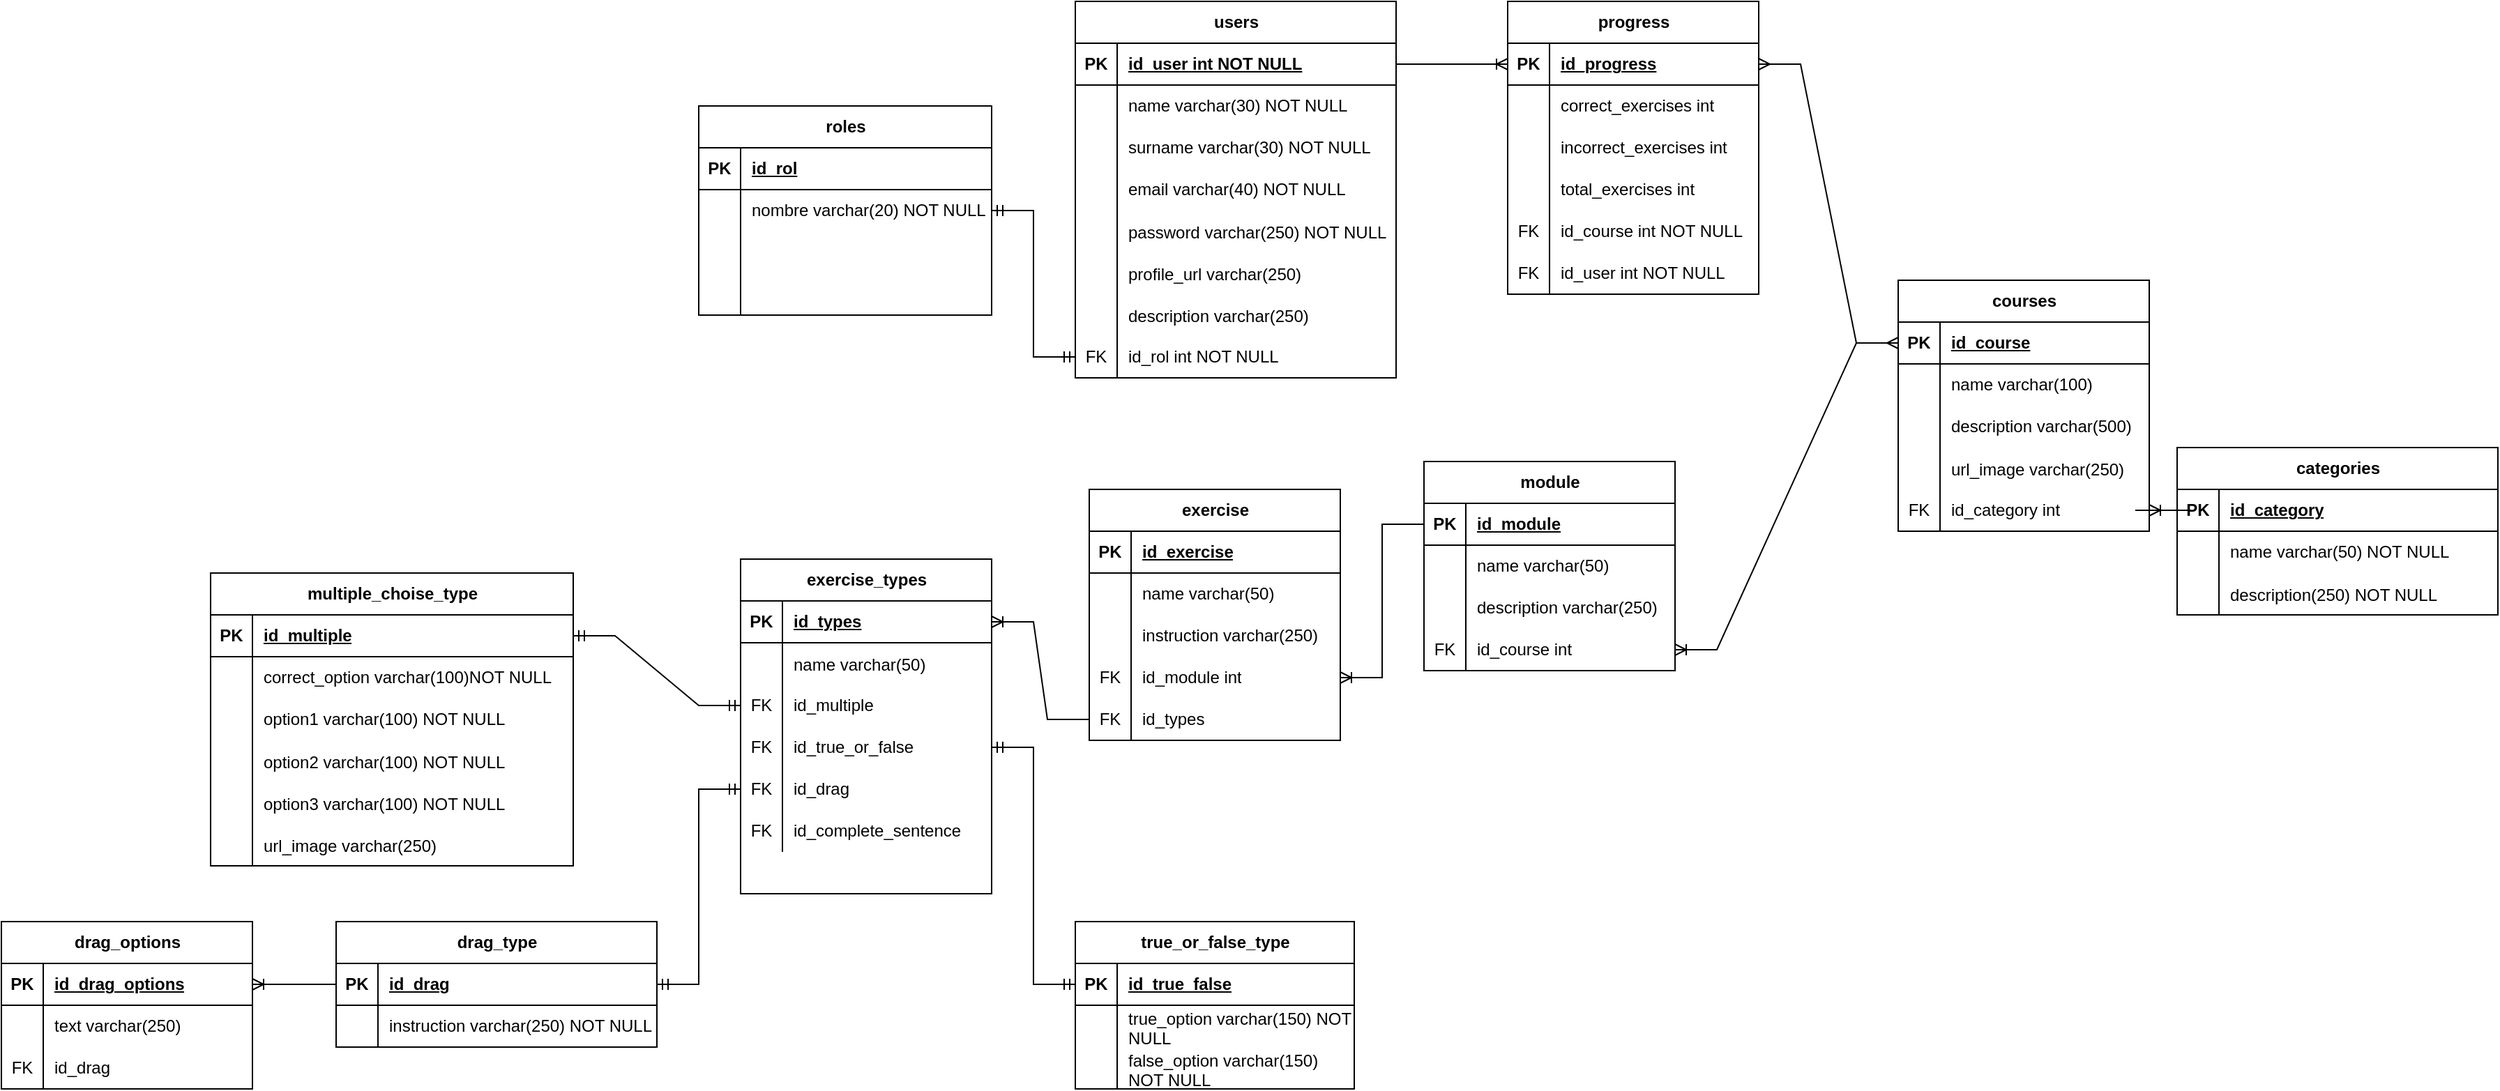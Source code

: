 <mxfile version="21.7.1" type="device">
  <diagram id="R2lEEEUBdFMjLlhIrx00" name="Page-1">
    <mxGraphModel dx="1316" dy="740" grid="1" gridSize="10" guides="1" tooltips="1" connect="1" arrows="1" fold="1" page="1" pageScale="1" pageWidth="850" pageHeight="1100" math="0" shadow="0" extFonts="Permanent Marker^https://fonts.googleapis.com/css?family=Permanent+Marker">
      <root>
        <mxCell id="0" />
        <mxCell id="1" parent="0" />
        <mxCell id="fnZ0-CKZX96W-bY7RVCc-1" value="roles" style="shape=table;startSize=30;container=1;collapsible=1;childLayout=tableLayout;fixedRows=1;rowLines=0;fontStyle=1;align=center;resizeLast=1;html=1;" parent="1" vertex="1">
          <mxGeometry y="195" width="210" height="150" as="geometry" />
        </mxCell>
        <mxCell id="fnZ0-CKZX96W-bY7RVCc-2" value="" style="shape=tableRow;horizontal=0;startSize=0;swimlaneHead=0;swimlaneBody=0;fillColor=none;collapsible=0;dropTarget=0;points=[[0,0.5],[1,0.5]];portConstraint=eastwest;top=0;left=0;right=0;bottom=1;" parent="fnZ0-CKZX96W-bY7RVCc-1" vertex="1">
          <mxGeometry y="30" width="210" height="30" as="geometry" />
        </mxCell>
        <mxCell id="fnZ0-CKZX96W-bY7RVCc-3" value="PK" style="shape=partialRectangle;connectable=0;fillColor=none;top=0;left=0;bottom=0;right=0;fontStyle=1;overflow=hidden;whiteSpace=wrap;html=1;" parent="fnZ0-CKZX96W-bY7RVCc-2" vertex="1">
          <mxGeometry width="30" height="30" as="geometry">
            <mxRectangle width="30" height="30" as="alternateBounds" />
          </mxGeometry>
        </mxCell>
        <mxCell id="fnZ0-CKZX96W-bY7RVCc-4" value="id_rol" style="shape=partialRectangle;connectable=0;fillColor=none;top=0;left=0;bottom=0;right=0;align=left;spacingLeft=6;fontStyle=5;overflow=hidden;whiteSpace=wrap;html=1;" parent="fnZ0-CKZX96W-bY7RVCc-2" vertex="1">
          <mxGeometry x="30" width="180" height="30" as="geometry">
            <mxRectangle width="180" height="30" as="alternateBounds" />
          </mxGeometry>
        </mxCell>
        <mxCell id="fnZ0-CKZX96W-bY7RVCc-5" value="" style="shape=tableRow;horizontal=0;startSize=0;swimlaneHead=0;swimlaneBody=0;fillColor=none;collapsible=0;dropTarget=0;points=[[0,0.5],[1,0.5]];portConstraint=eastwest;top=0;left=0;right=0;bottom=0;" parent="fnZ0-CKZX96W-bY7RVCc-1" vertex="1">
          <mxGeometry y="60" width="210" height="30" as="geometry" />
        </mxCell>
        <mxCell id="fnZ0-CKZX96W-bY7RVCc-6" value="" style="shape=partialRectangle;connectable=0;fillColor=none;top=0;left=0;bottom=0;right=0;editable=1;overflow=hidden;whiteSpace=wrap;html=1;" parent="fnZ0-CKZX96W-bY7RVCc-5" vertex="1">
          <mxGeometry width="30" height="30" as="geometry">
            <mxRectangle width="30" height="30" as="alternateBounds" />
          </mxGeometry>
        </mxCell>
        <mxCell id="fnZ0-CKZX96W-bY7RVCc-7" value="nombre varchar(20) NOT NULL" style="shape=partialRectangle;connectable=0;fillColor=none;top=0;left=0;bottom=0;right=0;align=left;spacingLeft=6;overflow=hidden;whiteSpace=wrap;html=1;" parent="fnZ0-CKZX96W-bY7RVCc-5" vertex="1">
          <mxGeometry x="30" width="180" height="30" as="geometry">
            <mxRectangle width="180" height="30" as="alternateBounds" />
          </mxGeometry>
        </mxCell>
        <mxCell id="fnZ0-CKZX96W-bY7RVCc-8" value="" style="shape=tableRow;horizontal=0;startSize=0;swimlaneHead=0;swimlaneBody=0;fillColor=none;collapsible=0;dropTarget=0;points=[[0,0.5],[1,0.5]];portConstraint=eastwest;top=0;left=0;right=0;bottom=0;" parent="fnZ0-CKZX96W-bY7RVCc-1" vertex="1">
          <mxGeometry y="90" width="210" height="30" as="geometry" />
        </mxCell>
        <mxCell id="fnZ0-CKZX96W-bY7RVCc-9" value="" style="shape=partialRectangle;connectable=0;fillColor=none;top=0;left=0;bottom=0;right=0;editable=1;overflow=hidden;whiteSpace=wrap;html=1;" parent="fnZ0-CKZX96W-bY7RVCc-8" vertex="1">
          <mxGeometry width="30" height="30" as="geometry">
            <mxRectangle width="30" height="30" as="alternateBounds" />
          </mxGeometry>
        </mxCell>
        <mxCell id="fnZ0-CKZX96W-bY7RVCc-10" value="" style="shape=partialRectangle;connectable=0;fillColor=none;top=0;left=0;bottom=0;right=0;align=left;spacingLeft=6;overflow=hidden;whiteSpace=wrap;html=1;" parent="fnZ0-CKZX96W-bY7RVCc-8" vertex="1">
          <mxGeometry x="30" width="180" height="30" as="geometry">
            <mxRectangle width="180" height="30" as="alternateBounds" />
          </mxGeometry>
        </mxCell>
        <mxCell id="fnZ0-CKZX96W-bY7RVCc-11" value="" style="shape=tableRow;horizontal=0;startSize=0;swimlaneHead=0;swimlaneBody=0;fillColor=none;collapsible=0;dropTarget=0;points=[[0,0.5],[1,0.5]];portConstraint=eastwest;top=0;left=0;right=0;bottom=0;" parent="fnZ0-CKZX96W-bY7RVCc-1" vertex="1">
          <mxGeometry y="120" width="210" height="30" as="geometry" />
        </mxCell>
        <mxCell id="fnZ0-CKZX96W-bY7RVCc-12" value="" style="shape=partialRectangle;connectable=0;fillColor=none;top=0;left=0;bottom=0;right=0;editable=1;overflow=hidden;whiteSpace=wrap;html=1;" parent="fnZ0-CKZX96W-bY7RVCc-11" vertex="1">
          <mxGeometry width="30" height="30" as="geometry">
            <mxRectangle width="30" height="30" as="alternateBounds" />
          </mxGeometry>
        </mxCell>
        <mxCell id="fnZ0-CKZX96W-bY7RVCc-13" value="" style="shape=partialRectangle;connectable=0;fillColor=none;top=0;left=0;bottom=0;right=0;align=left;spacingLeft=6;overflow=hidden;whiteSpace=wrap;html=1;" parent="fnZ0-CKZX96W-bY7RVCc-11" vertex="1">
          <mxGeometry x="30" width="180" height="30" as="geometry">
            <mxRectangle width="180" height="30" as="alternateBounds" />
          </mxGeometry>
        </mxCell>
        <mxCell id="fnZ0-CKZX96W-bY7RVCc-20" value="" style="edgeStyle=entityRelationEdgeStyle;fontSize=12;html=1;endArrow=ERmandOne;startArrow=ERmandOne;rounded=0;exitX=1;exitY=0.5;exitDx=0;exitDy=0;entryX=0;entryY=0.5;entryDx=0;entryDy=0;" parent="1" source="fnZ0-CKZX96W-bY7RVCc-5" target="fnZ0-CKZX96W-bY7RVCc-278" edge="1">
          <mxGeometry width="100" height="100" relative="1" as="geometry">
            <mxPoint x="320" y="470" as="sourcePoint" />
            <mxPoint x="340" y="260" as="targetPoint" />
            <Array as="points">
              <mxPoint x="390" y="310" />
            </Array>
          </mxGeometry>
        </mxCell>
        <mxCell id="fnZ0-CKZX96W-bY7RVCc-21" value="courses" style="shape=table;startSize=30;container=1;collapsible=1;childLayout=tableLayout;fixedRows=1;rowLines=0;fontStyle=1;align=center;resizeLast=1;html=1;" parent="1" vertex="1">
          <mxGeometry x="860" y="320" width="180" height="180" as="geometry" />
        </mxCell>
        <mxCell id="fnZ0-CKZX96W-bY7RVCc-22" value="" style="shape=tableRow;horizontal=0;startSize=0;swimlaneHead=0;swimlaneBody=0;fillColor=none;collapsible=0;dropTarget=0;points=[[0,0.5],[1,0.5]];portConstraint=eastwest;top=0;left=0;right=0;bottom=1;" parent="fnZ0-CKZX96W-bY7RVCc-21" vertex="1">
          <mxGeometry y="30" width="180" height="30" as="geometry" />
        </mxCell>
        <mxCell id="fnZ0-CKZX96W-bY7RVCc-23" value="PK" style="shape=partialRectangle;connectable=0;fillColor=none;top=0;left=0;bottom=0;right=0;fontStyle=1;overflow=hidden;whiteSpace=wrap;html=1;" parent="fnZ0-CKZX96W-bY7RVCc-22" vertex="1">
          <mxGeometry width="30" height="30" as="geometry">
            <mxRectangle width="30" height="30" as="alternateBounds" />
          </mxGeometry>
        </mxCell>
        <mxCell id="fnZ0-CKZX96W-bY7RVCc-24" value="id_course" style="shape=partialRectangle;connectable=0;fillColor=none;top=0;left=0;bottom=0;right=0;align=left;spacingLeft=6;fontStyle=5;overflow=hidden;whiteSpace=wrap;html=1;" parent="fnZ0-CKZX96W-bY7RVCc-22" vertex="1">
          <mxGeometry x="30" width="150" height="30" as="geometry">
            <mxRectangle width="150" height="30" as="alternateBounds" />
          </mxGeometry>
        </mxCell>
        <mxCell id="fnZ0-CKZX96W-bY7RVCc-25" value="" style="shape=tableRow;horizontal=0;startSize=0;swimlaneHead=0;swimlaneBody=0;fillColor=none;collapsible=0;dropTarget=0;points=[[0,0.5],[1,0.5]];portConstraint=eastwest;top=0;left=0;right=0;bottom=0;" parent="fnZ0-CKZX96W-bY7RVCc-21" vertex="1">
          <mxGeometry y="60" width="180" height="30" as="geometry" />
        </mxCell>
        <mxCell id="fnZ0-CKZX96W-bY7RVCc-26" value="" style="shape=partialRectangle;connectable=0;fillColor=none;top=0;left=0;bottom=0;right=0;editable=1;overflow=hidden;whiteSpace=wrap;html=1;" parent="fnZ0-CKZX96W-bY7RVCc-25" vertex="1">
          <mxGeometry width="30" height="30" as="geometry">
            <mxRectangle width="30" height="30" as="alternateBounds" />
          </mxGeometry>
        </mxCell>
        <mxCell id="fnZ0-CKZX96W-bY7RVCc-27" value="name varchar(100)" style="shape=partialRectangle;connectable=0;fillColor=none;top=0;left=0;bottom=0;right=0;align=left;spacingLeft=6;overflow=hidden;whiteSpace=wrap;html=1;" parent="fnZ0-CKZX96W-bY7RVCc-25" vertex="1">
          <mxGeometry x="30" width="150" height="30" as="geometry">
            <mxRectangle width="150" height="30" as="alternateBounds" />
          </mxGeometry>
        </mxCell>
        <mxCell id="fnZ0-CKZX96W-bY7RVCc-28" value="" style="shape=tableRow;horizontal=0;startSize=0;swimlaneHead=0;swimlaneBody=0;fillColor=none;collapsible=0;dropTarget=0;points=[[0,0.5],[1,0.5]];portConstraint=eastwest;top=0;left=0;right=0;bottom=0;" parent="fnZ0-CKZX96W-bY7RVCc-21" vertex="1">
          <mxGeometry y="90" width="180" height="30" as="geometry" />
        </mxCell>
        <mxCell id="fnZ0-CKZX96W-bY7RVCc-29" value="" style="shape=partialRectangle;connectable=0;fillColor=none;top=0;left=0;bottom=0;right=0;editable=1;overflow=hidden;whiteSpace=wrap;html=1;" parent="fnZ0-CKZX96W-bY7RVCc-28" vertex="1">
          <mxGeometry width="30" height="30" as="geometry">
            <mxRectangle width="30" height="30" as="alternateBounds" />
          </mxGeometry>
        </mxCell>
        <mxCell id="fnZ0-CKZX96W-bY7RVCc-30" value="description varchar(500)" style="shape=partialRectangle;connectable=0;fillColor=none;top=0;left=0;bottom=0;right=0;align=left;spacingLeft=6;overflow=hidden;whiteSpace=wrap;html=1;" parent="fnZ0-CKZX96W-bY7RVCc-28" vertex="1">
          <mxGeometry x="30" width="150" height="30" as="geometry">
            <mxRectangle width="150" height="30" as="alternateBounds" />
          </mxGeometry>
        </mxCell>
        <mxCell id="fnZ0-CKZX96W-bY7RVCc-61" value="" style="shape=tableRow;horizontal=0;startSize=0;swimlaneHead=0;swimlaneBody=0;fillColor=none;collapsible=0;dropTarget=0;points=[[0,0.5],[1,0.5]];portConstraint=eastwest;top=0;left=0;right=0;bottom=0;" parent="fnZ0-CKZX96W-bY7RVCc-21" vertex="1">
          <mxGeometry y="120" width="180" height="30" as="geometry" />
        </mxCell>
        <mxCell id="fnZ0-CKZX96W-bY7RVCc-62" value="" style="shape=partialRectangle;connectable=0;fillColor=none;top=0;left=0;bottom=0;right=0;editable=1;overflow=hidden;" parent="fnZ0-CKZX96W-bY7RVCc-61" vertex="1">
          <mxGeometry width="30" height="30" as="geometry">
            <mxRectangle width="30" height="30" as="alternateBounds" />
          </mxGeometry>
        </mxCell>
        <mxCell id="fnZ0-CKZX96W-bY7RVCc-63" value="url_image varchar(250)" style="shape=partialRectangle;connectable=0;fillColor=none;top=0;left=0;bottom=0;right=0;align=left;spacingLeft=6;overflow=hidden;" parent="fnZ0-CKZX96W-bY7RVCc-61" vertex="1">
          <mxGeometry x="30" width="150" height="30" as="geometry">
            <mxRectangle width="150" height="30" as="alternateBounds" />
          </mxGeometry>
        </mxCell>
        <mxCell id="fnZ0-CKZX96W-bY7RVCc-69" value="" style="shape=tableRow;horizontal=0;startSize=0;swimlaneHead=0;swimlaneBody=0;fillColor=none;collapsible=0;dropTarget=0;points=[[0,0.5],[1,0.5]];portConstraint=eastwest;top=0;left=0;right=0;bottom=0;" parent="fnZ0-CKZX96W-bY7RVCc-21" vertex="1">
          <mxGeometry y="150" width="180" height="30" as="geometry" />
        </mxCell>
        <mxCell id="fnZ0-CKZX96W-bY7RVCc-70" value="FK" style="shape=partialRectangle;connectable=0;fillColor=none;top=0;left=0;bottom=0;right=0;fontStyle=0;overflow=hidden;whiteSpace=wrap;html=1;" parent="fnZ0-CKZX96W-bY7RVCc-69" vertex="1">
          <mxGeometry width="30" height="30" as="geometry">
            <mxRectangle width="30" height="30" as="alternateBounds" />
          </mxGeometry>
        </mxCell>
        <mxCell id="fnZ0-CKZX96W-bY7RVCc-71" value="id_category int" style="shape=partialRectangle;connectable=0;fillColor=none;top=0;left=0;bottom=0;right=0;align=left;spacingLeft=6;fontStyle=0;overflow=hidden;whiteSpace=wrap;html=1;" parent="fnZ0-CKZX96W-bY7RVCc-69" vertex="1">
          <mxGeometry x="30" width="150" height="30" as="geometry">
            <mxRectangle width="150" height="30" as="alternateBounds" />
          </mxGeometry>
        </mxCell>
        <mxCell id="fnZ0-CKZX96W-bY7RVCc-41" value="" style="shape=tableRow;horizontal=0;startSize=0;swimlaneHead=0;swimlaneBody=0;fillColor=none;collapsible=0;dropTarget=0;points=[[0,0.5],[1,0.5]];portConstraint=eastwest;top=0;left=0;right=0;bottom=0;" parent="1" vertex="1">
          <mxGeometry x="340" y="480" width="180" height="30" as="geometry" />
        </mxCell>
        <mxCell id="fnZ0-CKZX96W-bY7RVCc-101" value="module" style="shape=table;startSize=30;container=1;collapsible=1;childLayout=tableLayout;fixedRows=1;rowLines=0;fontStyle=1;align=center;resizeLast=1;html=1;" parent="1" vertex="1">
          <mxGeometry x="520" y="450" width="180" height="150" as="geometry" />
        </mxCell>
        <mxCell id="fnZ0-CKZX96W-bY7RVCc-102" value="" style="shape=tableRow;horizontal=0;startSize=0;swimlaneHead=0;swimlaneBody=0;fillColor=none;collapsible=0;dropTarget=0;points=[[0,0.5],[1,0.5]];portConstraint=eastwest;top=0;left=0;right=0;bottom=1;" parent="fnZ0-CKZX96W-bY7RVCc-101" vertex="1">
          <mxGeometry y="30" width="180" height="30" as="geometry" />
        </mxCell>
        <mxCell id="fnZ0-CKZX96W-bY7RVCc-103" value="PK" style="shape=partialRectangle;connectable=0;fillColor=none;top=0;left=0;bottom=0;right=0;fontStyle=1;overflow=hidden;whiteSpace=wrap;html=1;" parent="fnZ0-CKZX96W-bY7RVCc-102" vertex="1">
          <mxGeometry width="30" height="30" as="geometry">
            <mxRectangle width="30" height="30" as="alternateBounds" />
          </mxGeometry>
        </mxCell>
        <mxCell id="fnZ0-CKZX96W-bY7RVCc-104" value="id_module" style="shape=partialRectangle;connectable=0;fillColor=none;top=0;left=0;bottom=0;right=0;align=left;spacingLeft=6;fontStyle=5;overflow=hidden;whiteSpace=wrap;html=1;" parent="fnZ0-CKZX96W-bY7RVCc-102" vertex="1">
          <mxGeometry x="30" width="150" height="30" as="geometry">
            <mxRectangle width="150" height="30" as="alternateBounds" />
          </mxGeometry>
        </mxCell>
        <mxCell id="fnZ0-CKZX96W-bY7RVCc-105" value="" style="shape=tableRow;horizontal=0;startSize=0;swimlaneHead=0;swimlaneBody=0;fillColor=none;collapsible=0;dropTarget=0;points=[[0,0.5],[1,0.5]];portConstraint=eastwest;top=0;left=0;right=0;bottom=0;" parent="fnZ0-CKZX96W-bY7RVCc-101" vertex="1">
          <mxGeometry y="60" width="180" height="30" as="geometry" />
        </mxCell>
        <mxCell id="fnZ0-CKZX96W-bY7RVCc-106" value="" style="shape=partialRectangle;connectable=0;fillColor=none;top=0;left=0;bottom=0;right=0;editable=1;overflow=hidden;whiteSpace=wrap;html=1;" parent="fnZ0-CKZX96W-bY7RVCc-105" vertex="1">
          <mxGeometry width="30" height="30" as="geometry">
            <mxRectangle width="30" height="30" as="alternateBounds" />
          </mxGeometry>
        </mxCell>
        <mxCell id="fnZ0-CKZX96W-bY7RVCc-107" value="name varchar(50)" style="shape=partialRectangle;connectable=0;fillColor=none;top=0;left=0;bottom=0;right=0;align=left;spacingLeft=6;overflow=hidden;whiteSpace=wrap;html=1;" parent="fnZ0-CKZX96W-bY7RVCc-105" vertex="1">
          <mxGeometry x="30" width="150" height="30" as="geometry">
            <mxRectangle width="150" height="30" as="alternateBounds" />
          </mxGeometry>
        </mxCell>
        <mxCell id="fnZ0-CKZX96W-bY7RVCc-108" value="" style="shape=tableRow;horizontal=0;startSize=0;swimlaneHead=0;swimlaneBody=0;fillColor=none;collapsible=0;dropTarget=0;points=[[0,0.5],[1,0.5]];portConstraint=eastwest;top=0;left=0;right=0;bottom=0;" parent="fnZ0-CKZX96W-bY7RVCc-101" vertex="1">
          <mxGeometry y="90" width="180" height="30" as="geometry" />
        </mxCell>
        <mxCell id="fnZ0-CKZX96W-bY7RVCc-109" value="" style="shape=partialRectangle;connectable=0;fillColor=none;top=0;left=0;bottom=0;right=0;editable=1;overflow=hidden;whiteSpace=wrap;html=1;" parent="fnZ0-CKZX96W-bY7RVCc-108" vertex="1">
          <mxGeometry width="30" height="30" as="geometry">
            <mxRectangle width="30" height="30" as="alternateBounds" />
          </mxGeometry>
        </mxCell>
        <mxCell id="fnZ0-CKZX96W-bY7RVCc-110" value="description varchar(250)" style="shape=partialRectangle;connectable=0;fillColor=none;top=0;left=0;bottom=0;right=0;align=left;spacingLeft=6;overflow=hidden;whiteSpace=wrap;html=1;" parent="fnZ0-CKZX96W-bY7RVCc-108" vertex="1">
          <mxGeometry x="30" width="150" height="30" as="geometry">
            <mxRectangle width="150" height="30" as="alternateBounds" />
          </mxGeometry>
        </mxCell>
        <mxCell id="fnZ0-CKZX96W-bY7RVCc-284" value="" style="shape=tableRow;horizontal=0;startSize=0;swimlaneHead=0;swimlaneBody=0;fillColor=none;collapsible=0;dropTarget=0;points=[[0,0.5],[1,0.5]];portConstraint=eastwest;top=0;left=0;right=0;bottom=0;" parent="fnZ0-CKZX96W-bY7RVCc-101" vertex="1">
          <mxGeometry y="120" width="180" height="30" as="geometry" />
        </mxCell>
        <mxCell id="fnZ0-CKZX96W-bY7RVCc-285" value="FK" style="shape=partialRectangle;connectable=0;fillColor=none;top=0;left=0;bottom=0;right=0;fontStyle=0;overflow=hidden;whiteSpace=wrap;html=1;" parent="fnZ0-CKZX96W-bY7RVCc-284" vertex="1">
          <mxGeometry width="30" height="30" as="geometry">
            <mxRectangle width="30" height="30" as="alternateBounds" />
          </mxGeometry>
        </mxCell>
        <mxCell id="fnZ0-CKZX96W-bY7RVCc-286" value="id_course int&amp;nbsp;" style="shape=partialRectangle;connectable=0;fillColor=none;top=0;left=0;bottom=0;right=0;align=left;spacingLeft=6;fontStyle=0;overflow=hidden;whiteSpace=wrap;html=1;" parent="fnZ0-CKZX96W-bY7RVCc-284" vertex="1">
          <mxGeometry x="30" width="150" height="30" as="geometry">
            <mxRectangle width="150" height="30" as="alternateBounds" />
          </mxGeometry>
        </mxCell>
        <mxCell id="fnZ0-CKZX96W-bY7RVCc-118" value="exercise" style="shape=table;startSize=30;container=1;collapsible=1;childLayout=tableLayout;fixedRows=1;rowLines=0;fontStyle=1;align=center;resizeLast=1;html=1;" parent="1" vertex="1">
          <mxGeometry x="280" y="470" width="180" height="180" as="geometry" />
        </mxCell>
        <mxCell id="fnZ0-CKZX96W-bY7RVCc-119" value="" style="shape=tableRow;horizontal=0;startSize=0;swimlaneHead=0;swimlaneBody=0;fillColor=none;collapsible=0;dropTarget=0;points=[[0,0.5],[1,0.5]];portConstraint=eastwest;top=0;left=0;right=0;bottom=1;" parent="fnZ0-CKZX96W-bY7RVCc-118" vertex="1">
          <mxGeometry y="30" width="180" height="30" as="geometry" />
        </mxCell>
        <mxCell id="fnZ0-CKZX96W-bY7RVCc-120" value="PK" style="shape=partialRectangle;connectable=0;fillColor=none;top=0;left=0;bottom=0;right=0;fontStyle=1;overflow=hidden;whiteSpace=wrap;html=1;" parent="fnZ0-CKZX96W-bY7RVCc-119" vertex="1">
          <mxGeometry width="30" height="30" as="geometry">
            <mxRectangle width="30" height="30" as="alternateBounds" />
          </mxGeometry>
        </mxCell>
        <mxCell id="fnZ0-CKZX96W-bY7RVCc-121" value="id_exercise" style="shape=partialRectangle;connectable=0;fillColor=none;top=0;left=0;bottom=0;right=0;align=left;spacingLeft=6;fontStyle=5;overflow=hidden;whiteSpace=wrap;html=1;" parent="fnZ0-CKZX96W-bY7RVCc-119" vertex="1">
          <mxGeometry x="30" width="150" height="30" as="geometry">
            <mxRectangle width="150" height="30" as="alternateBounds" />
          </mxGeometry>
        </mxCell>
        <mxCell id="fnZ0-CKZX96W-bY7RVCc-122" value="" style="shape=tableRow;horizontal=0;startSize=0;swimlaneHead=0;swimlaneBody=0;fillColor=none;collapsible=0;dropTarget=0;points=[[0,0.5],[1,0.5]];portConstraint=eastwest;top=0;left=0;right=0;bottom=0;" parent="fnZ0-CKZX96W-bY7RVCc-118" vertex="1">
          <mxGeometry y="60" width="180" height="30" as="geometry" />
        </mxCell>
        <mxCell id="fnZ0-CKZX96W-bY7RVCc-123" value="" style="shape=partialRectangle;connectable=0;fillColor=none;top=0;left=0;bottom=0;right=0;editable=1;overflow=hidden;whiteSpace=wrap;html=1;" parent="fnZ0-CKZX96W-bY7RVCc-122" vertex="1">
          <mxGeometry width="30" height="30" as="geometry">
            <mxRectangle width="30" height="30" as="alternateBounds" />
          </mxGeometry>
        </mxCell>
        <mxCell id="fnZ0-CKZX96W-bY7RVCc-124" value="name varchar(50)" style="shape=partialRectangle;connectable=0;fillColor=none;top=0;left=0;bottom=0;right=0;align=left;spacingLeft=6;overflow=hidden;whiteSpace=wrap;html=1;" parent="fnZ0-CKZX96W-bY7RVCc-122" vertex="1">
          <mxGeometry x="30" width="150" height="30" as="geometry">
            <mxRectangle width="150" height="30" as="alternateBounds" />
          </mxGeometry>
        </mxCell>
        <mxCell id="fnZ0-CKZX96W-bY7RVCc-125" value="" style="shape=tableRow;horizontal=0;startSize=0;swimlaneHead=0;swimlaneBody=0;fillColor=none;collapsible=0;dropTarget=0;points=[[0,0.5],[1,0.5]];portConstraint=eastwest;top=0;left=0;right=0;bottom=0;" parent="fnZ0-CKZX96W-bY7RVCc-118" vertex="1">
          <mxGeometry y="90" width="180" height="30" as="geometry" />
        </mxCell>
        <mxCell id="fnZ0-CKZX96W-bY7RVCc-126" value="" style="shape=partialRectangle;connectable=0;fillColor=none;top=0;left=0;bottom=0;right=0;editable=1;overflow=hidden;whiteSpace=wrap;html=1;" parent="fnZ0-CKZX96W-bY7RVCc-125" vertex="1">
          <mxGeometry width="30" height="30" as="geometry">
            <mxRectangle width="30" height="30" as="alternateBounds" />
          </mxGeometry>
        </mxCell>
        <mxCell id="fnZ0-CKZX96W-bY7RVCc-127" value="instruction varchar(250)" style="shape=partialRectangle;connectable=0;fillColor=none;top=0;left=0;bottom=0;right=0;align=left;spacingLeft=6;overflow=hidden;whiteSpace=wrap;html=1;" parent="fnZ0-CKZX96W-bY7RVCc-125" vertex="1">
          <mxGeometry x="30" width="150" height="30" as="geometry">
            <mxRectangle width="150" height="30" as="alternateBounds" />
          </mxGeometry>
        </mxCell>
        <mxCell id="fnZ0-CKZX96W-bY7RVCc-289" value="" style="shape=tableRow;horizontal=0;startSize=0;swimlaneHead=0;swimlaneBody=0;fillColor=none;collapsible=0;dropTarget=0;points=[[0,0.5],[1,0.5]];portConstraint=eastwest;top=0;left=0;right=0;bottom=0;" parent="fnZ0-CKZX96W-bY7RVCc-118" vertex="1">
          <mxGeometry y="120" width="180" height="30" as="geometry" />
        </mxCell>
        <mxCell id="fnZ0-CKZX96W-bY7RVCc-290" value="FK" style="shape=partialRectangle;connectable=0;fillColor=none;top=0;left=0;bottom=0;right=0;fontStyle=0;overflow=hidden;whiteSpace=wrap;html=1;" parent="fnZ0-CKZX96W-bY7RVCc-289" vertex="1">
          <mxGeometry width="30" height="30" as="geometry">
            <mxRectangle width="30" height="30" as="alternateBounds" />
          </mxGeometry>
        </mxCell>
        <mxCell id="fnZ0-CKZX96W-bY7RVCc-291" value="id_module int" style="shape=partialRectangle;connectable=0;fillColor=none;top=0;left=0;bottom=0;right=0;align=left;spacingLeft=6;fontStyle=0;overflow=hidden;whiteSpace=wrap;html=1;" parent="fnZ0-CKZX96W-bY7RVCc-289" vertex="1">
          <mxGeometry x="30" width="150" height="30" as="geometry">
            <mxRectangle width="150" height="30" as="alternateBounds" />
          </mxGeometry>
        </mxCell>
        <mxCell id="fnZ0-CKZX96W-bY7RVCc-158" value="" style="shape=tableRow;horizontal=0;startSize=0;swimlaneHead=0;swimlaneBody=0;fillColor=none;collapsible=0;dropTarget=0;points=[[0,0.5],[1,0.5]];portConstraint=eastwest;top=0;left=0;right=0;bottom=0;" parent="fnZ0-CKZX96W-bY7RVCc-118" vertex="1">
          <mxGeometry y="150" width="180" height="30" as="geometry" />
        </mxCell>
        <mxCell id="fnZ0-CKZX96W-bY7RVCc-159" value="FK" style="shape=partialRectangle;connectable=0;fillColor=none;top=0;left=0;bottom=0;right=0;fontStyle=0;overflow=hidden;whiteSpace=wrap;html=1;" parent="fnZ0-CKZX96W-bY7RVCc-158" vertex="1">
          <mxGeometry width="30" height="30" as="geometry">
            <mxRectangle width="30" height="30" as="alternateBounds" />
          </mxGeometry>
        </mxCell>
        <mxCell id="fnZ0-CKZX96W-bY7RVCc-160" value="id_types" style="shape=partialRectangle;connectable=0;fillColor=none;top=0;left=0;bottom=0;right=0;align=left;spacingLeft=6;fontStyle=0;overflow=hidden;whiteSpace=wrap;html=1;" parent="fnZ0-CKZX96W-bY7RVCc-158" vertex="1">
          <mxGeometry x="30" width="150" height="30" as="geometry">
            <mxRectangle width="150" height="30" as="alternateBounds" />
          </mxGeometry>
        </mxCell>
        <mxCell id="fnZ0-CKZX96W-bY7RVCc-133" value="multiple_choise_type" style="shape=table;startSize=30;container=1;collapsible=1;childLayout=tableLayout;fixedRows=1;rowLines=0;fontStyle=1;align=center;resizeLast=1;html=1;" parent="1" vertex="1">
          <mxGeometry x="-350" y="530" width="260" height="210" as="geometry" />
        </mxCell>
        <mxCell id="fnZ0-CKZX96W-bY7RVCc-134" value="" style="shape=tableRow;horizontal=0;startSize=0;swimlaneHead=0;swimlaneBody=0;fillColor=none;collapsible=0;dropTarget=0;points=[[0,0.5],[1,0.5]];portConstraint=eastwest;top=0;left=0;right=0;bottom=1;" parent="fnZ0-CKZX96W-bY7RVCc-133" vertex="1">
          <mxGeometry y="30" width="260" height="30" as="geometry" />
        </mxCell>
        <mxCell id="fnZ0-CKZX96W-bY7RVCc-135" value="PK" style="shape=partialRectangle;connectable=0;fillColor=none;top=0;left=0;bottom=0;right=0;fontStyle=1;overflow=hidden;whiteSpace=wrap;html=1;" parent="fnZ0-CKZX96W-bY7RVCc-134" vertex="1">
          <mxGeometry width="30" height="30" as="geometry">
            <mxRectangle width="30" height="30" as="alternateBounds" />
          </mxGeometry>
        </mxCell>
        <mxCell id="fnZ0-CKZX96W-bY7RVCc-136" value="id_multiple" style="shape=partialRectangle;connectable=0;fillColor=none;top=0;left=0;bottom=0;right=0;align=left;spacingLeft=6;fontStyle=5;overflow=hidden;whiteSpace=wrap;html=1;" parent="fnZ0-CKZX96W-bY7RVCc-134" vertex="1">
          <mxGeometry x="30" width="230" height="30" as="geometry">
            <mxRectangle width="230" height="30" as="alternateBounds" />
          </mxGeometry>
        </mxCell>
        <mxCell id="fnZ0-CKZX96W-bY7RVCc-140" value="" style="shape=tableRow;horizontal=0;startSize=0;swimlaneHead=0;swimlaneBody=0;fillColor=none;collapsible=0;dropTarget=0;points=[[0,0.5],[1,0.5]];portConstraint=eastwest;top=0;left=0;right=0;bottom=0;" parent="fnZ0-CKZX96W-bY7RVCc-133" vertex="1">
          <mxGeometry y="60" width="260" height="30" as="geometry" />
        </mxCell>
        <mxCell id="fnZ0-CKZX96W-bY7RVCc-141" value="" style="shape=partialRectangle;connectable=0;fillColor=none;top=0;left=0;bottom=0;right=0;editable=1;overflow=hidden;whiteSpace=wrap;html=1;" parent="fnZ0-CKZX96W-bY7RVCc-140" vertex="1">
          <mxGeometry width="30" height="30" as="geometry">
            <mxRectangle width="30" height="30" as="alternateBounds" />
          </mxGeometry>
        </mxCell>
        <mxCell id="fnZ0-CKZX96W-bY7RVCc-142" value="correct_option varchar(100)NOT NULL" style="shape=partialRectangle;connectable=0;fillColor=none;top=0;left=0;bottom=0;right=0;align=left;spacingLeft=6;overflow=hidden;whiteSpace=wrap;html=1;" parent="fnZ0-CKZX96W-bY7RVCc-140" vertex="1">
          <mxGeometry x="30" width="230" height="30" as="geometry">
            <mxRectangle width="230" height="30" as="alternateBounds" />
          </mxGeometry>
        </mxCell>
        <mxCell id="fnZ0-CKZX96W-bY7RVCc-143" value="" style="shape=tableRow;horizontal=0;startSize=0;swimlaneHead=0;swimlaneBody=0;fillColor=none;collapsible=0;dropTarget=0;points=[[0,0.5],[1,0.5]];portConstraint=eastwest;top=0;left=0;right=0;bottom=0;" parent="fnZ0-CKZX96W-bY7RVCc-133" vertex="1">
          <mxGeometry y="90" width="260" height="30" as="geometry" />
        </mxCell>
        <mxCell id="fnZ0-CKZX96W-bY7RVCc-144" value="" style="shape=partialRectangle;connectable=0;fillColor=none;top=0;left=0;bottom=0;right=0;editable=1;overflow=hidden;whiteSpace=wrap;html=1;" parent="fnZ0-CKZX96W-bY7RVCc-143" vertex="1">
          <mxGeometry width="30" height="30" as="geometry">
            <mxRectangle width="30" height="30" as="alternateBounds" />
          </mxGeometry>
        </mxCell>
        <mxCell id="fnZ0-CKZX96W-bY7RVCc-145" value="option1 varchar(100) NOT NULL" style="shape=partialRectangle;connectable=0;fillColor=none;top=0;left=0;bottom=0;right=0;align=left;spacingLeft=6;overflow=hidden;whiteSpace=wrap;html=1;" parent="fnZ0-CKZX96W-bY7RVCc-143" vertex="1">
          <mxGeometry x="30" width="230" height="30" as="geometry">
            <mxRectangle width="230" height="30" as="alternateBounds" />
          </mxGeometry>
        </mxCell>
        <mxCell id="fnZ0-CKZX96W-bY7RVCc-150" value="" style="shape=tableRow;horizontal=0;startSize=0;swimlaneHead=0;swimlaneBody=0;fillColor=none;collapsible=0;dropTarget=0;points=[[0,0.5],[1,0.5]];portConstraint=eastwest;top=0;left=0;right=0;bottom=0;" parent="fnZ0-CKZX96W-bY7RVCc-133" vertex="1">
          <mxGeometry y="120" width="260" height="30" as="geometry" />
        </mxCell>
        <mxCell id="fnZ0-CKZX96W-bY7RVCc-151" value="" style="shape=partialRectangle;connectable=0;fillColor=none;top=0;left=0;bottom=0;right=0;editable=1;overflow=hidden;" parent="fnZ0-CKZX96W-bY7RVCc-150" vertex="1">
          <mxGeometry width="30" height="30" as="geometry">
            <mxRectangle width="30" height="30" as="alternateBounds" />
          </mxGeometry>
        </mxCell>
        <mxCell id="fnZ0-CKZX96W-bY7RVCc-152" value="option2 varchar(100) NOT NULL" style="shape=partialRectangle;connectable=0;fillColor=none;top=0;left=0;bottom=0;right=0;align=left;spacingLeft=6;overflow=hidden;" parent="fnZ0-CKZX96W-bY7RVCc-150" vertex="1">
          <mxGeometry x="30" width="230" height="30" as="geometry">
            <mxRectangle width="230" height="30" as="alternateBounds" />
          </mxGeometry>
        </mxCell>
        <mxCell id="fnZ0-CKZX96W-bY7RVCc-154" value="" style="shape=tableRow;horizontal=0;startSize=0;swimlaneHead=0;swimlaneBody=0;fillColor=none;collapsible=0;dropTarget=0;points=[[0,0.5],[1,0.5]];portConstraint=eastwest;top=0;left=0;right=0;bottom=0;" parent="fnZ0-CKZX96W-bY7RVCc-133" vertex="1">
          <mxGeometry y="150" width="260" height="30" as="geometry" />
        </mxCell>
        <mxCell id="fnZ0-CKZX96W-bY7RVCc-155" value="" style="shape=partialRectangle;connectable=0;fillColor=none;top=0;left=0;bottom=0;right=0;editable=1;overflow=hidden;" parent="fnZ0-CKZX96W-bY7RVCc-154" vertex="1">
          <mxGeometry width="30" height="30" as="geometry">
            <mxRectangle width="30" height="30" as="alternateBounds" />
          </mxGeometry>
        </mxCell>
        <mxCell id="fnZ0-CKZX96W-bY7RVCc-156" value="option3 varchar(100) NOT NULL" style="shape=partialRectangle;connectable=0;fillColor=none;top=0;left=0;bottom=0;right=0;align=left;spacingLeft=6;overflow=hidden;" parent="fnZ0-CKZX96W-bY7RVCc-154" vertex="1">
          <mxGeometry x="30" width="230" height="30" as="geometry">
            <mxRectangle width="230" height="30" as="alternateBounds" />
          </mxGeometry>
        </mxCell>
        <mxCell id="fnZ0-CKZX96W-bY7RVCc-200" value="" style="shape=tableRow;horizontal=0;startSize=0;swimlaneHead=0;swimlaneBody=0;fillColor=none;collapsible=0;dropTarget=0;points=[[0,0.5],[1,0.5]];portConstraint=eastwest;top=0;left=0;right=0;bottom=0;" parent="fnZ0-CKZX96W-bY7RVCc-133" vertex="1">
          <mxGeometry y="180" width="260" height="30" as="geometry" />
        </mxCell>
        <mxCell id="fnZ0-CKZX96W-bY7RVCc-201" value="" style="shape=partialRectangle;connectable=0;fillColor=none;top=0;left=0;bottom=0;right=0;editable=1;overflow=hidden;" parent="fnZ0-CKZX96W-bY7RVCc-200" vertex="1">
          <mxGeometry width="30" height="30" as="geometry">
            <mxRectangle width="30" height="30" as="alternateBounds" />
          </mxGeometry>
        </mxCell>
        <mxCell id="fnZ0-CKZX96W-bY7RVCc-202" value="url_image varchar(250)" style="shape=partialRectangle;connectable=0;fillColor=none;top=0;left=0;bottom=0;right=0;align=left;spacingLeft=6;overflow=hidden;" parent="fnZ0-CKZX96W-bY7RVCc-200" vertex="1">
          <mxGeometry x="30" width="230" height="30" as="geometry">
            <mxRectangle width="230" height="30" as="alternateBounds" />
          </mxGeometry>
        </mxCell>
        <mxCell id="fnZ0-CKZX96W-bY7RVCc-174" value="exercise_types" style="shape=table;startSize=30;container=1;collapsible=1;childLayout=tableLayout;fixedRows=1;rowLines=0;fontStyle=1;align=center;resizeLast=1;html=1;" parent="1" vertex="1">
          <mxGeometry x="30" y="520" width="180" height="240" as="geometry" />
        </mxCell>
        <mxCell id="fnZ0-CKZX96W-bY7RVCc-175" value="" style="shape=tableRow;horizontal=0;startSize=0;swimlaneHead=0;swimlaneBody=0;fillColor=none;collapsible=0;dropTarget=0;points=[[0,0.5],[1,0.5]];portConstraint=eastwest;top=0;left=0;right=0;bottom=1;" parent="fnZ0-CKZX96W-bY7RVCc-174" vertex="1">
          <mxGeometry y="30" width="180" height="30" as="geometry" />
        </mxCell>
        <mxCell id="fnZ0-CKZX96W-bY7RVCc-176" value="PK" style="shape=partialRectangle;connectable=0;fillColor=none;top=0;left=0;bottom=0;right=0;fontStyle=1;overflow=hidden;whiteSpace=wrap;html=1;" parent="fnZ0-CKZX96W-bY7RVCc-175" vertex="1">
          <mxGeometry width="30" height="30" as="geometry">
            <mxRectangle width="30" height="30" as="alternateBounds" />
          </mxGeometry>
        </mxCell>
        <mxCell id="fnZ0-CKZX96W-bY7RVCc-177" value="id_types" style="shape=partialRectangle;connectable=0;fillColor=none;top=0;left=0;bottom=0;right=0;align=left;spacingLeft=6;fontStyle=5;overflow=hidden;whiteSpace=wrap;html=1;" parent="fnZ0-CKZX96W-bY7RVCc-175" vertex="1">
          <mxGeometry x="30" width="150" height="30" as="geometry">
            <mxRectangle width="150" height="30" as="alternateBounds" />
          </mxGeometry>
        </mxCell>
        <mxCell id="iE9Bm7O9WYG3-1jlERY8-10" value="" style="shape=tableRow;horizontal=0;startSize=0;swimlaneHead=0;swimlaneBody=0;fillColor=none;collapsible=0;dropTarget=0;points=[[0,0.5],[1,0.5]];portConstraint=eastwest;top=0;left=0;right=0;bottom=0;" parent="fnZ0-CKZX96W-bY7RVCc-174" vertex="1">
          <mxGeometry y="60" width="180" height="30" as="geometry" />
        </mxCell>
        <mxCell id="iE9Bm7O9WYG3-1jlERY8-11" value="" style="shape=partialRectangle;connectable=0;fillColor=none;top=0;left=0;bottom=0;right=0;editable=1;overflow=hidden;" parent="iE9Bm7O9WYG3-1jlERY8-10" vertex="1">
          <mxGeometry width="30" height="30" as="geometry">
            <mxRectangle width="30" height="30" as="alternateBounds" />
          </mxGeometry>
        </mxCell>
        <mxCell id="iE9Bm7O9WYG3-1jlERY8-12" value="name varchar(50) " style="shape=partialRectangle;connectable=0;fillColor=none;top=0;left=0;bottom=0;right=0;align=left;spacingLeft=6;overflow=hidden;" parent="iE9Bm7O9WYG3-1jlERY8-10" vertex="1">
          <mxGeometry x="30" width="150" height="30" as="geometry">
            <mxRectangle width="150" height="30" as="alternateBounds" />
          </mxGeometry>
        </mxCell>
        <mxCell id="fnZ0-CKZX96W-bY7RVCc-188" value="" style="shape=tableRow;horizontal=0;startSize=0;swimlaneHead=0;swimlaneBody=0;fillColor=none;collapsible=0;dropTarget=0;points=[[0,0.5],[1,0.5]];portConstraint=eastwest;top=0;left=0;right=0;bottom=0;" parent="fnZ0-CKZX96W-bY7RVCc-174" vertex="1">
          <mxGeometry y="90" width="180" height="30" as="geometry" />
        </mxCell>
        <mxCell id="fnZ0-CKZX96W-bY7RVCc-189" value="FK" style="shape=partialRectangle;connectable=0;fillColor=none;top=0;left=0;bottom=0;right=0;fontStyle=0;overflow=hidden;whiteSpace=wrap;html=1;" parent="fnZ0-CKZX96W-bY7RVCc-188" vertex="1">
          <mxGeometry width="30" height="30" as="geometry">
            <mxRectangle width="30" height="30" as="alternateBounds" />
          </mxGeometry>
        </mxCell>
        <mxCell id="fnZ0-CKZX96W-bY7RVCc-190" value="id_multiple" style="shape=partialRectangle;connectable=0;fillColor=none;top=0;left=0;bottom=0;right=0;align=left;spacingLeft=6;fontStyle=0;overflow=hidden;whiteSpace=wrap;html=1;" parent="fnZ0-CKZX96W-bY7RVCc-188" vertex="1">
          <mxGeometry x="30" width="150" height="30" as="geometry">
            <mxRectangle width="150" height="30" as="alternateBounds" />
          </mxGeometry>
        </mxCell>
        <mxCell id="fnZ0-CKZX96W-bY7RVCc-192" value="" style="shape=tableRow;horizontal=0;startSize=0;swimlaneHead=0;swimlaneBody=0;fillColor=none;collapsible=0;dropTarget=0;points=[[0,0.5],[1,0.5]];portConstraint=eastwest;top=0;left=0;right=0;bottom=0;" parent="fnZ0-CKZX96W-bY7RVCc-174" vertex="1">
          <mxGeometry y="120" width="180" height="30" as="geometry" />
        </mxCell>
        <mxCell id="fnZ0-CKZX96W-bY7RVCc-193" value="FK" style="shape=partialRectangle;connectable=0;fillColor=none;top=0;left=0;bottom=0;right=0;fontStyle=0;overflow=hidden;whiteSpace=wrap;html=1;" parent="fnZ0-CKZX96W-bY7RVCc-192" vertex="1">
          <mxGeometry width="30" height="30" as="geometry">
            <mxRectangle width="30" height="30" as="alternateBounds" />
          </mxGeometry>
        </mxCell>
        <mxCell id="fnZ0-CKZX96W-bY7RVCc-194" value="id_true_or_false" style="shape=partialRectangle;connectable=0;fillColor=none;top=0;left=0;bottom=0;right=0;align=left;spacingLeft=6;fontStyle=0;overflow=hidden;whiteSpace=wrap;html=1;" parent="fnZ0-CKZX96W-bY7RVCc-192" vertex="1">
          <mxGeometry x="30" width="150" height="30" as="geometry">
            <mxRectangle width="150" height="30" as="alternateBounds" />
          </mxGeometry>
        </mxCell>
        <mxCell id="fnZ0-CKZX96W-bY7RVCc-196" value="" style="shape=tableRow;horizontal=0;startSize=0;swimlaneHead=0;swimlaneBody=0;fillColor=none;collapsible=0;dropTarget=0;points=[[0,0.5],[1,0.5]];portConstraint=eastwest;top=0;left=0;right=0;bottom=0;" parent="fnZ0-CKZX96W-bY7RVCc-174" vertex="1">
          <mxGeometry y="150" width="180" height="30" as="geometry" />
        </mxCell>
        <mxCell id="fnZ0-CKZX96W-bY7RVCc-197" value="FK" style="shape=partialRectangle;connectable=0;fillColor=none;top=0;left=0;bottom=0;right=0;fontStyle=0;overflow=hidden;whiteSpace=wrap;html=1;" parent="fnZ0-CKZX96W-bY7RVCc-196" vertex="1">
          <mxGeometry width="30" height="30" as="geometry">
            <mxRectangle width="30" height="30" as="alternateBounds" />
          </mxGeometry>
        </mxCell>
        <mxCell id="fnZ0-CKZX96W-bY7RVCc-198" value="id_drag" style="shape=partialRectangle;connectable=0;fillColor=none;top=0;left=0;bottom=0;right=0;align=left;spacingLeft=6;fontStyle=0;overflow=hidden;whiteSpace=wrap;html=1;" parent="fnZ0-CKZX96W-bY7RVCc-196" vertex="1">
          <mxGeometry x="30" width="150" height="30" as="geometry">
            <mxRectangle width="150" height="30" as="alternateBounds" />
          </mxGeometry>
        </mxCell>
        <mxCell id="fnZ0-CKZX96W-bY7RVCc-204" value="" style="shape=tableRow;horizontal=0;startSize=0;swimlaneHead=0;swimlaneBody=0;fillColor=none;collapsible=0;dropTarget=0;points=[[0,0.5],[1,0.5]];portConstraint=eastwest;top=0;left=0;right=0;bottom=0;" parent="fnZ0-CKZX96W-bY7RVCc-174" vertex="1">
          <mxGeometry y="180" width="180" height="30" as="geometry" />
        </mxCell>
        <mxCell id="fnZ0-CKZX96W-bY7RVCc-205" value="FK" style="shape=partialRectangle;connectable=0;fillColor=none;top=0;left=0;bottom=0;right=0;fontStyle=0;overflow=hidden;whiteSpace=wrap;html=1;" parent="fnZ0-CKZX96W-bY7RVCc-204" vertex="1">
          <mxGeometry width="30" height="30" as="geometry">
            <mxRectangle width="30" height="30" as="alternateBounds" />
          </mxGeometry>
        </mxCell>
        <mxCell id="fnZ0-CKZX96W-bY7RVCc-206" value="id_complete_sentence" style="shape=partialRectangle;connectable=0;fillColor=none;top=0;left=0;bottom=0;right=0;align=left;spacingLeft=6;fontStyle=0;overflow=hidden;whiteSpace=wrap;html=1;" parent="fnZ0-CKZX96W-bY7RVCc-204" vertex="1">
          <mxGeometry x="30" width="150" height="30" as="geometry">
            <mxRectangle width="150" height="30" as="alternateBounds" />
          </mxGeometry>
        </mxCell>
        <mxCell id="fnZ0-CKZX96W-bY7RVCc-207" value="true_or_false_type" style="shape=table;startSize=30;container=1;collapsible=1;childLayout=tableLayout;fixedRows=1;rowLines=0;fontStyle=1;align=center;resizeLast=1;html=1;" parent="1" vertex="1">
          <mxGeometry x="270" y="780" width="200" height="120" as="geometry" />
        </mxCell>
        <mxCell id="fnZ0-CKZX96W-bY7RVCc-208" value="" style="shape=tableRow;horizontal=0;startSize=0;swimlaneHead=0;swimlaneBody=0;fillColor=none;collapsible=0;dropTarget=0;points=[[0,0.5],[1,0.5]];portConstraint=eastwest;top=0;left=0;right=0;bottom=1;" parent="fnZ0-CKZX96W-bY7RVCc-207" vertex="1">
          <mxGeometry y="30" width="200" height="30" as="geometry" />
        </mxCell>
        <mxCell id="fnZ0-CKZX96W-bY7RVCc-209" value="PK" style="shape=partialRectangle;connectable=0;fillColor=none;top=0;left=0;bottom=0;right=0;fontStyle=1;overflow=hidden;whiteSpace=wrap;html=1;" parent="fnZ0-CKZX96W-bY7RVCc-208" vertex="1">
          <mxGeometry width="30" height="30" as="geometry">
            <mxRectangle width="30" height="30" as="alternateBounds" />
          </mxGeometry>
        </mxCell>
        <mxCell id="fnZ0-CKZX96W-bY7RVCc-210" value="id_true_false" style="shape=partialRectangle;connectable=0;fillColor=none;top=0;left=0;bottom=0;right=0;align=left;spacingLeft=6;fontStyle=5;overflow=hidden;whiteSpace=wrap;html=1;" parent="fnZ0-CKZX96W-bY7RVCc-208" vertex="1">
          <mxGeometry x="30" width="170" height="30" as="geometry">
            <mxRectangle width="170" height="30" as="alternateBounds" />
          </mxGeometry>
        </mxCell>
        <mxCell id="fnZ0-CKZX96W-bY7RVCc-211" value="" style="shape=tableRow;horizontal=0;startSize=0;swimlaneHead=0;swimlaneBody=0;fillColor=none;collapsible=0;dropTarget=0;points=[[0,0.5],[1,0.5]];portConstraint=eastwest;top=0;left=0;right=0;bottom=0;" parent="fnZ0-CKZX96W-bY7RVCc-207" vertex="1">
          <mxGeometry y="60" width="200" height="30" as="geometry" />
        </mxCell>
        <mxCell id="fnZ0-CKZX96W-bY7RVCc-212" value="" style="shape=partialRectangle;connectable=0;fillColor=none;top=0;left=0;bottom=0;right=0;editable=1;overflow=hidden;whiteSpace=wrap;html=1;" parent="fnZ0-CKZX96W-bY7RVCc-211" vertex="1">
          <mxGeometry width="30" height="30" as="geometry">
            <mxRectangle width="30" height="30" as="alternateBounds" />
          </mxGeometry>
        </mxCell>
        <mxCell id="fnZ0-CKZX96W-bY7RVCc-213" value="true_option varchar(150) NOT NULL" style="shape=partialRectangle;connectable=0;fillColor=none;top=0;left=0;bottom=0;right=0;align=left;spacingLeft=6;overflow=hidden;whiteSpace=wrap;html=1;" parent="fnZ0-CKZX96W-bY7RVCc-211" vertex="1">
          <mxGeometry x="30" width="170" height="30" as="geometry">
            <mxRectangle width="170" height="30" as="alternateBounds" />
          </mxGeometry>
        </mxCell>
        <mxCell id="fnZ0-CKZX96W-bY7RVCc-214" value="" style="shape=tableRow;horizontal=0;startSize=0;swimlaneHead=0;swimlaneBody=0;fillColor=none;collapsible=0;dropTarget=0;points=[[0,0.5],[1,0.5]];portConstraint=eastwest;top=0;left=0;right=0;bottom=0;" parent="fnZ0-CKZX96W-bY7RVCc-207" vertex="1">
          <mxGeometry y="90" width="200" height="30" as="geometry" />
        </mxCell>
        <mxCell id="fnZ0-CKZX96W-bY7RVCc-215" value="" style="shape=partialRectangle;connectable=0;fillColor=none;top=0;left=0;bottom=0;right=0;editable=1;overflow=hidden;whiteSpace=wrap;html=1;" parent="fnZ0-CKZX96W-bY7RVCc-214" vertex="1">
          <mxGeometry width="30" height="30" as="geometry">
            <mxRectangle width="30" height="30" as="alternateBounds" />
          </mxGeometry>
        </mxCell>
        <mxCell id="fnZ0-CKZX96W-bY7RVCc-216" value="false_option varchar(150) NOT NULL" style="shape=partialRectangle;connectable=0;fillColor=none;top=0;left=0;bottom=0;right=0;align=left;spacingLeft=6;overflow=hidden;whiteSpace=wrap;html=1;" parent="fnZ0-CKZX96W-bY7RVCc-214" vertex="1">
          <mxGeometry x="30" width="170" height="30" as="geometry">
            <mxRectangle width="170" height="30" as="alternateBounds" />
          </mxGeometry>
        </mxCell>
        <mxCell id="fnZ0-CKZX96W-bY7RVCc-220" value="drag_type" style="shape=table;startSize=30;container=1;collapsible=1;childLayout=tableLayout;fixedRows=1;rowLines=0;fontStyle=1;align=center;resizeLast=1;html=1;" parent="1" vertex="1">
          <mxGeometry x="-260" y="780" width="230" height="90" as="geometry" />
        </mxCell>
        <mxCell id="fnZ0-CKZX96W-bY7RVCc-221" value="" style="shape=tableRow;horizontal=0;startSize=0;swimlaneHead=0;swimlaneBody=0;fillColor=none;collapsible=0;dropTarget=0;points=[[0,0.5],[1,0.5]];portConstraint=eastwest;top=0;left=0;right=0;bottom=1;" parent="fnZ0-CKZX96W-bY7RVCc-220" vertex="1">
          <mxGeometry y="30" width="230" height="30" as="geometry" />
        </mxCell>
        <mxCell id="fnZ0-CKZX96W-bY7RVCc-222" value="PK" style="shape=partialRectangle;connectable=0;fillColor=none;top=0;left=0;bottom=0;right=0;fontStyle=1;overflow=hidden;whiteSpace=wrap;html=1;" parent="fnZ0-CKZX96W-bY7RVCc-221" vertex="1">
          <mxGeometry width="30" height="30" as="geometry">
            <mxRectangle width="30" height="30" as="alternateBounds" />
          </mxGeometry>
        </mxCell>
        <mxCell id="fnZ0-CKZX96W-bY7RVCc-223" value="id_drag" style="shape=partialRectangle;connectable=0;fillColor=none;top=0;left=0;bottom=0;right=0;align=left;spacingLeft=6;fontStyle=5;overflow=hidden;whiteSpace=wrap;html=1;" parent="fnZ0-CKZX96W-bY7RVCc-221" vertex="1">
          <mxGeometry x="30" width="200" height="30" as="geometry">
            <mxRectangle width="200" height="30" as="alternateBounds" />
          </mxGeometry>
        </mxCell>
        <mxCell id="fnZ0-CKZX96W-bY7RVCc-224" value="" style="shape=tableRow;horizontal=0;startSize=0;swimlaneHead=0;swimlaneBody=0;fillColor=none;collapsible=0;dropTarget=0;points=[[0,0.5],[1,0.5]];portConstraint=eastwest;top=0;left=0;right=0;bottom=0;" parent="fnZ0-CKZX96W-bY7RVCc-220" vertex="1">
          <mxGeometry y="60" width="230" height="30" as="geometry" />
        </mxCell>
        <mxCell id="fnZ0-CKZX96W-bY7RVCc-225" value="" style="shape=partialRectangle;connectable=0;fillColor=none;top=0;left=0;bottom=0;right=0;editable=1;overflow=hidden;whiteSpace=wrap;html=1;" parent="fnZ0-CKZX96W-bY7RVCc-224" vertex="1">
          <mxGeometry width="30" height="30" as="geometry">
            <mxRectangle width="30" height="30" as="alternateBounds" />
          </mxGeometry>
        </mxCell>
        <mxCell id="fnZ0-CKZX96W-bY7RVCc-226" value="instruction varchar(250) NOT NULL" style="shape=partialRectangle;connectable=0;fillColor=none;top=0;left=0;bottom=0;right=0;align=left;spacingLeft=6;overflow=hidden;whiteSpace=wrap;html=1;" parent="fnZ0-CKZX96W-bY7RVCc-224" vertex="1">
          <mxGeometry x="30" width="200" height="30" as="geometry">
            <mxRectangle width="200" height="30" as="alternateBounds" />
          </mxGeometry>
        </mxCell>
        <mxCell id="fnZ0-CKZX96W-bY7RVCc-237" value="drag_options" style="shape=table;startSize=30;container=1;collapsible=1;childLayout=tableLayout;fixedRows=1;rowLines=0;fontStyle=1;align=center;resizeLast=1;html=1;" parent="1" vertex="1">
          <mxGeometry x="-500" y="780" width="180" height="120" as="geometry" />
        </mxCell>
        <mxCell id="fnZ0-CKZX96W-bY7RVCc-238" value="" style="shape=tableRow;horizontal=0;startSize=0;swimlaneHead=0;swimlaneBody=0;fillColor=none;collapsible=0;dropTarget=0;points=[[0,0.5],[1,0.5]];portConstraint=eastwest;top=0;left=0;right=0;bottom=1;" parent="fnZ0-CKZX96W-bY7RVCc-237" vertex="1">
          <mxGeometry y="30" width="180" height="30" as="geometry" />
        </mxCell>
        <mxCell id="fnZ0-CKZX96W-bY7RVCc-239" value="PK" style="shape=partialRectangle;connectable=0;fillColor=none;top=0;left=0;bottom=0;right=0;fontStyle=1;overflow=hidden;whiteSpace=wrap;html=1;" parent="fnZ0-CKZX96W-bY7RVCc-238" vertex="1">
          <mxGeometry width="30" height="30" as="geometry">
            <mxRectangle width="30" height="30" as="alternateBounds" />
          </mxGeometry>
        </mxCell>
        <mxCell id="fnZ0-CKZX96W-bY7RVCc-240" value="id_drag_options" style="shape=partialRectangle;connectable=0;fillColor=none;top=0;left=0;bottom=0;right=0;align=left;spacingLeft=6;fontStyle=5;overflow=hidden;whiteSpace=wrap;html=1;" parent="fnZ0-CKZX96W-bY7RVCc-238" vertex="1">
          <mxGeometry x="30" width="150" height="30" as="geometry">
            <mxRectangle width="150" height="30" as="alternateBounds" />
          </mxGeometry>
        </mxCell>
        <mxCell id="fnZ0-CKZX96W-bY7RVCc-241" value="" style="shape=tableRow;horizontal=0;startSize=0;swimlaneHead=0;swimlaneBody=0;fillColor=none;collapsible=0;dropTarget=0;points=[[0,0.5],[1,0.5]];portConstraint=eastwest;top=0;left=0;right=0;bottom=0;" parent="fnZ0-CKZX96W-bY7RVCc-237" vertex="1">
          <mxGeometry y="60" width="180" height="30" as="geometry" />
        </mxCell>
        <mxCell id="fnZ0-CKZX96W-bY7RVCc-242" value="" style="shape=partialRectangle;connectable=0;fillColor=none;top=0;left=0;bottom=0;right=0;editable=1;overflow=hidden;whiteSpace=wrap;html=1;" parent="fnZ0-CKZX96W-bY7RVCc-241" vertex="1">
          <mxGeometry width="30" height="30" as="geometry">
            <mxRectangle width="30" height="30" as="alternateBounds" />
          </mxGeometry>
        </mxCell>
        <mxCell id="fnZ0-CKZX96W-bY7RVCc-243" value="text varchar(250)" style="shape=partialRectangle;connectable=0;fillColor=none;top=0;left=0;bottom=0;right=0;align=left;spacingLeft=6;overflow=hidden;whiteSpace=wrap;html=1;" parent="fnZ0-CKZX96W-bY7RVCc-241" vertex="1">
          <mxGeometry x="30" width="150" height="30" as="geometry">
            <mxRectangle width="150" height="30" as="alternateBounds" />
          </mxGeometry>
        </mxCell>
        <mxCell id="fnZ0-CKZX96W-bY7RVCc-250" value="" style="shape=tableRow;horizontal=0;startSize=0;swimlaneHead=0;swimlaneBody=0;fillColor=none;collapsible=0;dropTarget=0;points=[[0,0.5],[1,0.5]];portConstraint=eastwest;top=0;left=0;right=0;bottom=0;" parent="fnZ0-CKZX96W-bY7RVCc-237" vertex="1">
          <mxGeometry y="90" width="180" height="30" as="geometry" />
        </mxCell>
        <mxCell id="fnZ0-CKZX96W-bY7RVCc-251" value="FK" style="shape=partialRectangle;connectable=0;fillColor=none;top=0;left=0;bottom=0;right=0;fontStyle=0;overflow=hidden;whiteSpace=wrap;html=1;" parent="fnZ0-CKZX96W-bY7RVCc-250" vertex="1">
          <mxGeometry width="30" height="30" as="geometry">
            <mxRectangle width="30" height="30" as="alternateBounds" />
          </mxGeometry>
        </mxCell>
        <mxCell id="fnZ0-CKZX96W-bY7RVCc-252" value="id_drag" style="shape=partialRectangle;connectable=0;fillColor=none;top=0;left=0;bottom=0;right=0;align=left;spacingLeft=6;fontStyle=0;overflow=hidden;whiteSpace=wrap;html=1;" parent="fnZ0-CKZX96W-bY7RVCc-250" vertex="1">
          <mxGeometry x="30" width="150" height="30" as="geometry">
            <mxRectangle width="150" height="30" as="alternateBounds" />
          </mxGeometry>
        </mxCell>
        <mxCell id="fnZ0-CKZX96W-bY7RVCc-253" value="users" style="shape=table;startSize=30;container=1;collapsible=1;childLayout=tableLayout;fixedRows=1;rowLines=0;fontStyle=1;align=center;resizeLast=1;html=1;" parent="1" vertex="1">
          <mxGeometry x="270" y="120" width="230" height="270" as="geometry" />
        </mxCell>
        <mxCell id="fnZ0-CKZX96W-bY7RVCc-254" value="" style="shape=tableRow;horizontal=0;startSize=0;swimlaneHead=0;swimlaneBody=0;fillColor=none;collapsible=0;dropTarget=0;points=[[0,0.5],[1,0.5]];portConstraint=eastwest;top=0;left=0;right=0;bottom=1;" parent="fnZ0-CKZX96W-bY7RVCc-253" vertex="1">
          <mxGeometry y="30" width="230" height="30" as="geometry" />
        </mxCell>
        <mxCell id="fnZ0-CKZX96W-bY7RVCc-255" value="PK" style="shape=partialRectangle;connectable=0;fillColor=none;top=0;left=0;bottom=0;right=0;fontStyle=1;overflow=hidden;whiteSpace=wrap;html=1;" parent="fnZ0-CKZX96W-bY7RVCc-254" vertex="1">
          <mxGeometry width="30" height="30" as="geometry">
            <mxRectangle width="30" height="30" as="alternateBounds" />
          </mxGeometry>
        </mxCell>
        <mxCell id="fnZ0-CKZX96W-bY7RVCc-256" value="id_user int NOT NULL" style="shape=partialRectangle;connectable=0;fillColor=none;top=0;left=0;bottom=0;right=0;align=left;spacingLeft=6;fontStyle=5;overflow=hidden;whiteSpace=wrap;html=1;" parent="fnZ0-CKZX96W-bY7RVCc-254" vertex="1">
          <mxGeometry x="30" width="200" height="30" as="geometry">
            <mxRectangle width="200" height="30" as="alternateBounds" />
          </mxGeometry>
        </mxCell>
        <mxCell id="fnZ0-CKZX96W-bY7RVCc-257" value="" style="shape=tableRow;horizontal=0;startSize=0;swimlaneHead=0;swimlaneBody=0;fillColor=none;collapsible=0;dropTarget=0;points=[[0,0.5],[1,0.5]];portConstraint=eastwest;top=0;left=0;right=0;bottom=0;" parent="fnZ0-CKZX96W-bY7RVCc-253" vertex="1">
          <mxGeometry y="60" width="230" height="30" as="geometry" />
        </mxCell>
        <mxCell id="fnZ0-CKZX96W-bY7RVCc-258" value="" style="shape=partialRectangle;connectable=0;fillColor=none;top=0;left=0;bottom=0;right=0;editable=1;overflow=hidden;whiteSpace=wrap;html=1;" parent="fnZ0-CKZX96W-bY7RVCc-257" vertex="1">
          <mxGeometry width="30" height="30" as="geometry">
            <mxRectangle width="30" height="30" as="alternateBounds" />
          </mxGeometry>
        </mxCell>
        <mxCell id="fnZ0-CKZX96W-bY7RVCc-259" value="name varchar(30) NOT NULL" style="shape=partialRectangle;connectable=0;fillColor=none;top=0;left=0;bottom=0;right=0;align=left;spacingLeft=6;overflow=hidden;whiteSpace=wrap;html=1;" parent="fnZ0-CKZX96W-bY7RVCc-257" vertex="1">
          <mxGeometry x="30" width="200" height="30" as="geometry">
            <mxRectangle width="200" height="30" as="alternateBounds" />
          </mxGeometry>
        </mxCell>
        <mxCell id="fnZ0-CKZX96W-bY7RVCc-260" value="" style="shape=tableRow;horizontal=0;startSize=0;swimlaneHead=0;swimlaneBody=0;fillColor=none;collapsible=0;dropTarget=0;points=[[0,0.5],[1,0.5]];portConstraint=eastwest;top=0;left=0;right=0;bottom=0;" parent="fnZ0-CKZX96W-bY7RVCc-253" vertex="1">
          <mxGeometry y="90" width="230" height="30" as="geometry" />
        </mxCell>
        <mxCell id="fnZ0-CKZX96W-bY7RVCc-261" value="" style="shape=partialRectangle;connectable=0;fillColor=none;top=0;left=0;bottom=0;right=0;editable=1;overflow=hidden;whiteSpace=wrap;html=1;" parent="fnZ0-CKZX96W-bY7RVCc-260" vertex="1">
          <mxGeometry width="30" height="30" as="geometry">
            <mxRectangle width="30" height="30" as="alternateBounds" />
          </mxGeometry>
        </mxCell>
        <mxCell id="fnZ0-CKZX96W-bY7RVCc-262" value="surname varchar(30) NOT NULL" style="shape=partialRectangle;connectable=0;fillColor=none;top=0;left=0;bottom=0;right=0;align=left;spacingLeft=6;overflow=hidden;whiteSpace=wrap;html=1;" parent="fnZ0-CKZX96W-bY7RVCc-260" vertex="1">
          <mxGeometry x="30" width="200" height="30" as="geometry">
            <mxRectangle width="200" height="30" as="alternateBounds" />
          </mxGeometry>
        </mxCell>
        <mxCell id="fnZ0-CKZX96W-bY7RVCc-263" value="" style="shape=tableRow;horizontal=0;startSize=0;swimlaneHead=0;swimlaneBody=0;fillColor=none;collapsible=0;dropTarget=0;points=[[0,0.5],[1,0.5]];portConstraint=eastwest;top=0;left=0;right=0;bottom=0;" parent="fnZ0-CKZX96W-bY7RVCc-253" vertex="1">
          <mxGeometry y="120" width="230" height="30" as="geometry" />
        </mxCell>
        <mxCell id="fnZ0-CKZX96W-bY7RVCc-264" value="" style="shape=partialRectangle;connectable=0;fillColor=none;top=0;left=0;bottom=0;right=0;editable=1;overflow=hidden;whiteSpace=wrap;html=1;" parent="fnZ0-CKZX96W-bY7RVCc-263" vertex="1">
          <mxGeometry width="30" height="30" as="geometry">
            <mxRectangle width="30" height="30" as="alternateBounds" />
          </mxGeometry>
        </mxCell>
        <mxCell id="fnZ0-CKZX96W-bY7RVCc-265" value="email varchar(40) NOT NULL" style="shape=partialRectangle;connectable=0;fillColor=none;top=0;left=0;bottom=0;right=0;align=left;spacingLeft=6;overflow=hidden;whiteSpace=wrap;html=1;" parent="fnZ0-CKZX96W-bY7RVCc-263" vertex="1">
          <mxGeometry x="30" width="200" height="30" as="geometry">
            <mxRectangle width="200" height="30" as="alternateBounds" />
          </mxGeometry>
        </mxCell>
        <mxCell id="fnZ0-CKZX96W-bY7RVCc-267" value="" style="shape=tableRow;horizontal=0;startSize=0;swimlaneHead=0;swimlaneBody=0;fillColor=none;collapsible=0;dropTarget=0;points=[[0,0.5],[1,0.5]];portConstraint=eastwest;top=0;left=0;right=0;bottom=0;" parent="fnZ0-CKZX96W-bY7RVCc-253" vertex="1">
          <mxGeometry y="150" width="230" height="30" as="geometry" />
        </mxCell>
        <mxCell id="fnZ0-CKZX96W-bY7RVCc-268" value="" style="shape=partialRectangle;connectable=0;fillColor=none;top=0;left=0;bottom=0;right=0;editable=1;overflow=hidden;" parent="fnZ0-CKZX96W-bY7RVCc-267" vertex="1">
          <mxGeometry width="30" height="30" as="geometry">
            <mxRectangle width="30" height="30" as="alternateBounds" />
          </mxGeometry>
        </mxCell>
        <mxCell id="fnZ0-CKZX96W-bY7RVCc-269" value="password varchar(250) NOT NULL" style="shape=partialRectangle;connectable=0;fillColor=none;top=0;left=0;bottom=0;right=0;align=left;spacingLeft=6;overflow=hidden;" parent="fnZ0-CKZX96W-bY7RVCc-267" vertex="1">
          <mxGeometry x="30" width="200" height="30" as="geometry">
            <mxRectangle width="200" height="30" as="alternateBounds" />
          </mxGeometry>
        </mxCell>
        <mxCell id="fnZ0-CKZX96W-bY7RVCc-275" value="" style="shape=tableRow;horizontal=0;startSize=0;swimlaneHead=0;swimlaneBody=0;fillColor=none;collapsible=0;dropTarget=0;points=[[0,0.5],[1,0.5]];portConstraint=eastwest;top=0;left=0;right=0;bottom=0;" parent="fnZ0-CKZX96W-bY7RVCc-253" vertex="1">
          <mxGeometry y="180" width="230" height="30" as="geometry" />
        </mxCell>
        <mxCell id="fnZ0-CKZX96W-bY7RVCc-276" value="" style="shape=partialRectangle;connectable=0;fillColor=none;top=0;left=0;bottom=0;right=0;editable=1;overflow=hidden;" parent="fnZ0-CKZX96W-bY7RVCc-275" vertex="1">
          <mxGeometry width="30" height="30" as="geometry">
            <mxRectangle width="30" height="30" as="alternateBounds" />
          </mxGeometry>
        </mxCell>
        <mxCell id="fnZ0-CKZX96W-bY7RVCc-277" value="profile_url varchar(250)" style="shape=partialRectangle;connectable=0;fillColor=none;top=0;left=0;bottom=0;right=0;align=left;spacingLeft=6;overflow=hidden;" parent="fnZ0-CKZX96W-bY7RVCc-275" vertex="1">
          <mxGeometry x="30" width="200" height="30" as="geometry">
            <mxRectangle width="200" height="30" as="alternateBounds" />
          </mxGeometry>
        </mxCell>
        <mxCell id="iE9Bm7O9WYG3-1jlERY8-50" value="" style="shape=tableRow;horizontal=0;startSize=0;swimlaneHead=0;swimlaneBody=0;fillColor=none;collapsible=0;dropTarget=0;points=[[0,0.5],[1,0.5]];portConstraint=eastwest;top=0;left=0;right=0;bottom=0;" parent="fnZ0-CKZX96W-bY7RVCc-253" vertex="1">
          <mxGeometry y="210" width="230" height="30" as="geometry" />
        </mxCell>
        <mxCell id="iE9Bm7O9WYG3-1jlERY8-51" value="" style="shape=partialRectangle;connectable=0;fillColor=none;top=0;left=0;bottom=0;right=0;editable=1;overflow=hidden;" parent="iE9Bm7O9WYG3-1jlERY8-50" vertex="1">
          <mxGeometry width="30" height="30" as="geometry">
            <mxRectangle width="30" height="30" as="alternateBounds" />
          </mxGeometry>
        </mxCell>
        <mxCell id="iE9Bm7O9WYG3-1jlERY8-52" value="description varchar(250)" style="shape=partialRectangle;connectable=0;fillColor=none;top=0;left=0;bottom=0;right=0;align=left;spacingLeft=6;overflow=hidden;" parent="iE9Bm7O9WYG3-1jlERY8-50" vertex="1">
          <mxGeometry x="30" width="200" height="30" as="geometry">
            <mxRectangle width="200" height="30" as="alternateBounds" />
          </mxGeometry>
        </mxCell>
        <mxCell id="fnZ0-CKZX96W-bY7RVCc-278" value="" style="shape=tableRow;horizontal=0;startSize=0;swimlaneHead=0;swimlaneBody=0;fillColor=none;collapsible=0;dropTarget=0;points=[[0,0.5],[1,0.5]];portConstraint=eastwest;top=0;left=0;right=0;bottom=0;" parent="fnZ0-CKZX96W-bY7RVCc-253" vertex="1">
          <mxGeometry y="240" width="230" height="30" as="geometry" />
        </mxCell>
        <mxCell id="fnZ0-CKZX96W-bY7RVCc-279" value="FK" style="shape=partialRectangle;connectable=0;fillColor=none;top=0;left=0;bottom=0;right=0;fontStyle=0;overflow=hidden;whiteSpace=wrap;html=1;" parent="fnZ0-CKZX96W-bY7RVCc-278" vertex="1">
          <mxGeometry width="30" height="30" as="geometry">
            <mxRectangle width="30" height="30" as="alternateBounds" />
          </mxGeometry>
        </mxCell>
        <mxCell id="fnZ0-CKZX96W-bY7RVCc-280" value="id_rol int NOT NULL&amp;nbsp;" style="shape=partialRectangle;connectable=0;fillColor=none;top=0;left=0;bottom=0;right=0;align=left;spacingLeft=6;fontStyle=0;overflow=hidden;whiteSpace=wrap;html=1;" parent="fnZ0-CKZX96W-bY7RVCc-278" vertex="1">
          <mxGeometry x="30" width="200" height="30" as="geometry">
            <mxRectangle width="200" height="30" as="alternateBounds" />
          </mxGeometry>
        </mxCell>
        <mxCell id="fnZ0-CKZX96W-bY7RVCc-292" value="" style="edgeStyle=entityRelationEdgeStyle;fontSize=12;html=1;endArrow=ERoneToMany;rounded=0;exitX=0;exitY=0.5;exitDx=0;exitDy=0;" parent="1" source="fnZ0-CKZX96W-bY7RVCc-102" target="fnZ0-CKZX96W-bY7RVCc-289" edge="1">
          <mxGeometry width="100" height="100" relative="1" as="geometry">
            <mxPoint x="980" y="320" as="sourcePoint" />
            <mxPoint x="1080" y="220" as="targetPoint" />
          </mxGeometry>
        </mxCell>
        <mxCell id="fnZ0-CKZX96W-bY7RVCc-295" value="" style="edgeStyle=entityRelationEdgeStyle;fontSize=12;html=1;endArrow=ERoneToMany;rounded=0;exitX=0;exitY=0.5;exitDx=0;exitDy=0;entryX=1;entryY=0.5;entryDx=0;entryDy=0;" parent="1" source="fnZ0-CKZX96W-bY7RVCc-22" target="fnZ0-CKZX96W-bY7RVCc-284" edge="1">
          <mxGeometry width="100" height="100" relative="1" as="geometry">
            <mxPoint x="500" y="355" as="sourcePoint" />
            <mxPoint x="610" y="520" as="targetPoint" />
          </mxGeometry>
        </mxCell>
        <mxCell id="fnZ0-CKZX96W-bY7RVCc-298" value="" style="edgeStyle=entityRelationEdgeStyle;fontSize=12;html=1;endArrow=ERoneToMany;rounded=0;entryX=1;entryY=0.5;entryDx=0;entryDy=0;exitX=0;exitY=0.5;exitDx=0;exitDy=0;" parent="1" source="fnZ0-CKZX96W-bY7RVCc-158" target="fnZ0-CKZX96W-bY7RVCc-175" edge="1">
          <mxGeometry width="100" height="100" relative="1" as="geometry">
            <mxPoint x="80" y="920" as="sourcePoint" />
            <mxPoint x="180" y="820" as="targetPoint" />
          </mxGeometry>
        </mxCell>
        <mxCell id="fnZ0-CKZX96W-bY7RVCc-300" value="" style="edgeStyle=entityRelationEdgeStyle;fontSize=12;html=1;endArrow=ERmandOne;startArrow=ERmandOne;rounded=0;entryX=0;entryY=0.5;entryDx=0;entryDy=0;exitX=1;exitY=0.5;exitDx=0;exitDy=0;" parent="1" source="fnZ0-CKZX96W-bY7RVCc-134" target="fnZ0-CKZX96W-bY7RVCc-188" edge="1">
          <mxGeometry width="100" height="100" relative="1" as="geometry">
            <mxPoint x="-540" y="560" as="sourcePoint" />
            <mxPoint x="-440" y="460" as="targetPoint" />
          </mxGeometry>
        </mxCell>
        <mxCell id="fnZ0-CKZX96W-bY7RVCc-301" value="" style="edgeStyle=entityRelationEdgeStyle;fontSize=12;html=1;endArrow=ERmandOne;startArrow=ERmandOne;rounded=0;entryX=1;entryY=0.5;entryDx=0;entryDy=0;exitX=0;exitY=0.5;exitDx=0;exitDy=0;" parent="1" source="fnZ0-CKZX96W-bY7RVCc-208" target="fnZ0-CKZX96W-bY7RVCc-192" edge="1">
          <mxGeometry width="100" height="100" relative="1" as="geometry">
            <mxPoint x="-260" y="580" as="sourcePoint" />
            <mxPoint x="-160" y="480" as="targetPoint" />
          </mxGeometry>
        </mxCell>
        <mxCell id="fnZ0-CKZX96W-bY7RVCc-302" value="" style="edgeStyle=entityRelationEdgeStyle;fontSize=12;html=1;endArrow=ERmandOne;startArrow=ERmandOne;rounded=0;entryX=0;entryY=0.5;entryDx=0;entryDy=0;exitX=1;exitY=0.5;exitDx=0;exitDy=0;" parent="1" source="fnZ0-CKZX96W-bY7RVCc-221" target="fnZ0-CKZX96W-bY7RVCc-196" edge="1">
          <mxGeometry width="100" height="100" relative="1" as="geometry">
            <mxPoint x="-500" y="685" as="sourcePoint" />
            <mxPoint x="-450" y="510" as="targetPoint" />
            <Array as="points">
              <mxPoint x="-455" y="630" />
              <mxPoint x="-470" y="620" />
            </Array>
          </mxGeometry>
        </mxCell>
        <mxCell id="fnZ0-CKZX96W-bY7RVCc-305" value="" style="edgeStyle=entityRelationEdgeStyle;fontSize=12;html=1;endArrow=ERoneToMany;rounded=0;exitX=0;exitY=0.5;exitDx=0;exitDy=0;entryX=1;entryY=0.5;entryDx=0;entryDy=0;" parent="1" source="fnZ0-CKZX96W-bY7RVCc-221" target="fnZ0-CKZX96W-bY7RVCc-238" edge="1">
          <mxGeometry width="100" height="100" relative="1" as="geometry">
            <mxPoint x="-900" y="820" as="sourcePoint" />
            <mxPoint x="-800" y="720" as="targetPoint" />
          </mxGeometry>
        </mxCell>
        <mxCell id="iE9Bm7O9WYG3-1jlERY8-13" value="progress" style="shape=table;startSize=30;container=1;collapsible=1;childLayout=tableLayout;fixedRows=1;rowLines=0;fontStyle=1;align=center;resizeLast=1;html=1;" parent="1" vertex="1">
          <mxGeometry x="580" y="120" width="180" height="210" as="geometry" />
        </mxCell>
        <mxCell id="iE9Bm7O9WYG3-1jlERY8-14" value="" style="shape=tableRow;horizontal=0;startSize=0;swimlaneHead=0;swimlaneBody=0;fillColor=none;collapsible=0;dropTarget=0;points=[[0,0.5],[1,0.5]];portConstraint=eastwest;top=0;left=0;right=0;bottom=1;" parent="iE9Bm7O9WYG3-1jlERY8-13" vertex="1">
          <mxGeometry y="30" width="180" height="30" as="geometry" />
        </mxCell>
        <mxCell id="iE9Bm7O9WYG3-1jlERY8-15" value="PK" style="shape=partialRectangle;connectable=0;fillColor=none;top=0;left=0;bottom=0;right=0;fontStyle=1;overflow=hidden;whiteSpace=wrap;html=1;" parent="iE9Bm7O9WYG3-1jlERY8-14" vertex="1">
          <mxGeometry width="30" height="30" as="geometry">
            <mxRectangle width="30" height="30" as="alternateBounds" />
          </mxGeometry>
        </mxCell>
        <mxCell id="iE9Bm7O9WYG3-1jlERY8-16" value="id_progress" style="shape=partialRectangle;connectable=0;fillColor=none;top=0;left=0;bottom=0;right=0;align=left;spacingLeft=6;fontStyle=5;overflow=hidden;whiteSpace=wrap;html=1;" parent="iE9Bm7O9WYG3-1jlERY8-14" vertex="1">
          <mxGeometry x="30" width="150" height="30" as="geometry">
            <mxRectangle width="150" height="30" as="alternateBounds" />
          </mxGeometry>
        </mxCell>
        <mxCell id="iE9Bm7O9WYG3-1jlERY8-17" value="" style="shape=tableRow;horizontal=0;startSize=0;swimlaneHead=0;swimlaneBody=0;fillColor=none;collapsible=0;dropTarget=0;points=[[0,0.5],[1,0.5]];portConstraint=eastwest;top=0;left=0;right=0;bottom=0;" parent="iE9Bm7O9WYG3-1jlERY8-13" vertex="1">
          <mxGeometry y="60" width="180" height="30" as="geometry" />
        </mxCell>
        <mxCell id="iE9Bm7O9WYG3-1jlERY8-18" value="" style="shape=partialRectangle;connectable=0;fillColor=none;top=0;left=0;bottom=0;right=0;editable=1;overflow=hidden;whiteSpace=wrap;html=1;" parent="iE9Bm7O9WYG3-1jlERY8-17" vertex="1">
          <mxGeometry width="30" height="30" as="geometry">
            <mxRectangle width="30" height="30" as="alternateBounds" />
          </mxGeometry>
        </mxCell>
        <mxCell id="iE9Bm7O9WYG3-1jlERY8-19" value="correct_exercises int" style="shape=partialRectangle;connectable=0;fillColor=none;top=0;left=0;bottom=0;right=0;align=left;spacingLeft=6;overflow=hidden;whiteSpace=wrap;html=1;" parent="iE9Bm7O9WYG3-1jlERY8-17" vertex="1">
          <mxGeometry x="30" width="150" height="30" as="geometry">
            <mxRectangle width="150" height="30" as="alternateBounds" />
          </mxGeometry>
        </mxCell>
        <mxCell id="iE9Bm7O9WYG3-1jlERY8-20" value="" style="shape=tableRow;horizontal=0;startSize=0;swimlaneHead=0;swimlaneBody=0;fillColor=none;collapsible=0;dropTarget=0;points=[[0,0.5],[1,0.5]];portConstraint=eastwest;top=0;left=0;right=0;bottom=0;" parent="iE9Bm7O9WYG3-1jlERY8-13" vertex="1">
          <mxGeometry y="90" width="180" height="30" as="geometry" />
        </mxCell>
        <mxCell id="iE9Bm7O9WYG3-1jlERY8-21" value="" style="shape=partialRectangle;connectable=0;fillColor=none;top=0;left=0;bottom=0;right=0;editable=1;overflow=hidden;whiteSpace=wrap;html=1;" parent="iE9Bm7O9WYG3-1jlERY8-20" vertex="1">
          <mxGeometry width="30" height="30" as="geometry">
            <mxRectangle width="30" height="30" as="alternateBounds" />
          </mxGeometry>
        </mxCell>
        <mxCell id="iE9Bm7O9WYG3-1jlERY8-22" value="incorrect_exercises int&amp;nbsp;" style="shape=partialRectangle;connectable=0;fillColor=none;top=0;left=0;bottom=0;right=0;align=left;spacingLeft=6;overflow=hidden;whiteSpace=wrap;html=1;" parent="iE9Bm7O9WYG3-1jlERY8-20" vertex="1">
          <mxGeometry x="30" width="150" height="30" as="geometry">
            <mxRectangle width="150" height="30" as="alternateBounds" />
          </mxGeometry>
        </mxCell>
        <mxCell id="iE9Bm7O9WYG3-1jlERY8-23" value="" style="shape=tableRow;horizontal=0;startSize=0;swimlaneHead=0;swimlaneBody=0;fillColor=none;collapsible=0;dropTarget=0;points=[[0,0.5],[1,0.5]];portConstraint=eastwest;top=0;left=0;right=0;bottom=0;" parent="iE9Bm7O9WYG3-1jlERY8-13" vertex="1">
          <mxGeometry y="120" width="180" height="30" as="geometry" />
        </mxCell>
        <mxCell id="iE9Bm7O9WYG3-1jlERY8-24" value="" style="shape=partialRectangle;connectable=0;fillColor=none;top=0;left=0;bottom=0;right=0;editable=1;overflow=hidden;whiteSpace=wrap;html=1;" parent="iE9Bm7O9WYG3-1jlERY8-23" vertex="1">
          <mxGeometry width="30" height="30" as="geometry">
            <mxRectangle width="30" height="30" as="alternateBounds" />
          </mxGeometry>
        </mxCell>
        <mxCell id="iE9Bm7O9WYG3-1jlERY8-25" value="total_exercises int" style="shape=partialRectangle;connectable=0;fillColor=none;top=0;left=0;bottom=0;right=0;align=left;spacingLeft=6;overflow=hidden;whiteSpace=wrap;html=1;" parent="iE9Bm7O9WYG3-1jlERY8-23" vertex="1">
          <mxGeometry x="30" width="150" height="30" as="geometry">
            <mxRectangle width="150" height="30" as="alternateBounds" />
          </mxGeometry>
        </mxCell>
        <mxCell id="NW4U7S9ATnf-f9xbaW33-2" value="" style="shape=tableRow;horizontal=0;startSize=0;swimlaneHead=0;swimlaneBody=0;fillColor=none;collapsible=0;dropTarget=0;points=[[0,0.5],[1,0.5]];portConstraint=eastwest;top=0;left=0;right=0;bottom=0;" vertex="1" parent="iE9Bm7O9WYG3-1jlERY8-13">
          <mxGeometry y="150" width="180" height="30" as="geometry" />
        </mxCell>
        <mxCell id="NW4U7S9ATnf-f9xbaW33-3" value="FK" style="shape=partialRectangle;connectable=0;fillColor=none;top=0;left=0;bottom=0;right=0;fontStyle=0;overflow=hidden;whiteSpace=wrap;html=1;" vertex="1" parent="NW4U7S9ATnf-f9xbaW33-2">
          <mxGeometry width="30" height="30" as="geometry">
            <mxRectangle width="30" height="30" as="alternateBounds" />
          </mxGeometry>
        </mxCell>
        <mxCell id="NW4U7S9ATnf-f9xbaW33-4" value="id_course int NOT NULL" style="shape=partialRectangle;connectable=0;fillColor=none;top=0;left=0;bottom=0;right=0;align=left;spacingLeft=6;fontStyle=0;overflow=hidden;whiteSpace=wrap;html=1;" vertex="1" parent="NW4U7S9ATnf-f9xbaW33-2">
          <mxGeometry x="30" width="150" height="30" as="geometry">
            <mxRectangle width="150" height="30" as="alternateBounds" />
          </mxGeometry>
        </mxCell>
        <mxCell id="iE9Bm7O9WYG3-1jlERY8-27" value="" style="shape=tableRow;horizontal=0;startSize=0;swimlaneHead=0;swimlaneBody=0;fillColor=none;collapsible=0;dropTarget=0;points=[[0,0.5],[1,0.5]];portConstraint=eastwest;top=0;left=0;right=0;bottom=0;" parent="iE9Bm7O9WYG3-1jlERY8-13" vertex="1">
          <mxGeometry y="180" width="180" height="30" as="geometry" />
        </mxCell>
        <mxCell id="iE9Bm7O9WYG3-1jlERY8-28" value="FK" style="shape=partialRectangle;connectable=0;fillColor=none;top=0;left=0;bottom=0;right=0;fontStyle=0;overflow=hidden;whiteSpace=wrap;html=1;" parent="iE9Bm7O9WYG3-1jlERY8-27" vertex="1">
          <mxGeometry width="30" height="30" as="geometry">
            <mxRectangle width="30" height="30" as="alternateBounds" />
          </mxGeometry>
        </mxCell>
        <mxCell id="iE9Bm7O9WYG3-1jlERY8-29" value="id_user int NOT NULL" style="shape=partialRectangle;connectable=0;fillColor=none;top=0;left=0;bottom=0;right=0;align=left;spacingLeft=6;fontStyle=0;overflow=hidden;whiteSpace=wrap;html=1;" parent="iE9Bm7O9WYG3-1jlERY8-27" vertex="1">
          <mxGeometry x="30" width="150" height="30" as="geometry">
            <mxRectangle width="150" height="30" as="alternateBounds" />
          </mxGeometry>
        </mxCell>
        <mxCell id="iE9Bm7O9WYG3-1jlERY8-30" value="" style="edgeStyle=entityRelationEdgeStyle;fontSize=12;html=1;endArrow=ERoneToMany;rounded=0;exitX=1;exitY=0.5;exitDx=0;exitDy=0;entryX=0;entryY=0.5;entryDx=0;entryDy=0;" parent="1" source="fnZ0-CKZX96W-bY7RVCc-254" target="iE9Bm7O9WYG3-1jlERY8-14" edge="1">
          <mxGeometry width="100" height="100" relative="1" as="geometry">
            <mxPoint x="550" y="150" as="sourcePoint" />
            <mxPoint x="640" y="200" as="targetPoint" />
          </mxGeometry>
        </mxCell>
        <mxCell id="iE9Bm7O9WYG3-1jlERY8-31" value="categories" style="shape=table;startSize=30;container=1;collapsible=1;childLayout=tableLayout;fixedRows=1;rowLines=0;fontStyle=1;align=center;resizeLast=1;html=1;" parent="1" vertex="1">
          <mxGeometry x="1060" y="440" width="230" height="120" as="geometry" />
        </mxCell>
        <mxCell id="iE9Bm7O9WYG3-1jlERY8-32" value="" style="shape=tableRow;horizontal=0;startSize=0;swimlaneHead=0;swimlaneBody=0;fillColor=none;collapsible=0;dropTarget=0;points=[[0,0.5],[1,0.5]];portConstraint=eastwest;top=0;left=0;right=0;bottom=1;" parent="iE9Bm7O9WYG3-1jlERY8-31" vertex="1">
          <mxGeometry y="30" width="230" height="30" as="geometry" />
        </mxCell>
        <mxCell id="iE9Bm7O9WYG3-1jlERY8-33" value="PK" style="shape=partialRectangle;connectable=0;fillColor=none;top=0;left=0;bottom=0;right=0;fontStyle=1;overflow=hidden;whiteSpace=wrap;html=1;" parent="iE9Bm7O9WYG3-1jlERY8-32" vertex="1">
          <mxGeometry width="30" height="30" as="geometry">
            <mxRectangle width="30" height="30" as="alternateBounds" />
          </mxGeometry>
        </mxCell>
        <mxCell id="iE9Bm7O9WYG3-1jlERY8-34" value="id_category" style="shape=partialRectangle;connectable=0;fillColor=none;top=0;left=0;bottom=0;right=0;align=left;spacingLeft=6;fontStyle=5;overflow=hidden;whiteSpace=wrap;html=1;" parent="iE9Bm7O9WYG3-1jlERY8-32" vertex="1">
          <mxGeometry x="30" width="200" height="30" as="geometry">
            <mxRectangle width="200" height="30" as="alternateBounds" />
          </mxGeometry>
        </mxCell>
        <mxCell id="iE9Bm7O9WYG3-1jlERY8-35" value="" style="shape=tableRow;horizontal=0;startSize=0;swimlaneHead=0;swimlaneBody=0;fillColor=none;collapsible=0;dropTarget=0;points=[[0,0.5],[1,0.5]];portConstraint=eastwest;top=0;left=0;right=0;bottom=0;" parent="iE9Bm7O9WYG3-1jlERY8-31" vertex="1">
          <mxGeometry y="60" width="230" height="30" as="geometry" />
        </mxCell>
        <mxCell id="iE9Bm7O9WYG3-1jlERY8-36" value="" style="shape=partialRectangle;connectable=0;fillColor=none;top=0;left=0;bottom=0;right=0;editable=1;overflow=hidden;whiteSpace=wrap;html=1;" parent="iE9Bm7O9WYG3-1jlERY8-35" vertex="1">
          <mxGeometry width="30" height="30" as="geometry">
            <mxRectangle width="30" height="30" as="alternateBounds" />
          </mxGeometry>
        </mxCell>
        <mxCell id="iE9Bm7O9WYG3-1jlERY8-37" value="name varchar(50) NOT NULL" style="shape=partialRectangle;connectable=0;fillColor=none;top=0;left=0;bottom=0;right=0;align=left;spacingLeft=6;overflow=hidden;whiteSpace=wrap;html=1;" parent="iE9Bm7O9WYG3-1jlERY8-35" vertex="1">
          <mxGeometry x="30" width="200" height="30" as="geometry">
            <mxRectangle width="200" height="30" as="alternateBounds" />
          </mxGeometry>
        </mxCell>
        <mxCell id="iE9Bm7O9WYG3-1jlERY8-44" value="" style="shape=tableRow;horizontal=0;startSize=0;swimlaneHead=0;swimlaneBody=0;fillColor=none;collapsible=0;dropTarget=0;points=[[0,0.5],[1,0.5]];portConstraint=eastwest;top=0;left=0;right=0;bottom=0;" parent="iE9Bm7O9WYG3-1jlERY8-31" vertex="1">
          <mxGeometry y="90" width="230" height="30" as="geometry" />
        </mxCell>
        <mxCell id="iE9Bm7O9WYG3-1jlERY8-45" value="" style="shape=partialRectangle;connectable=0;fillColor=none;top=0;left=0;bottom=0;right=0;editable=1;overflow=hidden;" parent="iE9Bm7O9WYG3-1jlERY8-44" vertex="1">
          <mxGeometry width="30" height="30" as="geometry">
            <mxRectangle width="30" height="30" as="alternateBounds" />
          </mxGeometry>
        </mxCell>
        <mxCell id="iE9Bm7O9WYG3-1jlERY8-46" value="description(250) NOT NULL" style="shape=partialRectangle;connectable=0;fillColor=none;top=0;left=0;bottom=0;right=0;align=left;spacingLeft=6;overflow=hidden;" parent="iE9Bm7O9WYG3-1jlERY8-44" vertex="1">
          <mxGeometry x="30" width="200" height="30" as="geometry">
            <mxRectangle width="200" height="30" as="alternateBounds" />
          </mxGeometry>
        </mxCell>
        <mxCell id="iE9Bm7O9WYG3-1jlERY8-47" value="" style="edgeStyle=entityRelationEdgeStyle;fontSize=12;html=1;endArrow=ERoneToMany;rounded=0;entryX=1;entryY=0.5;entryDx=0;entryDy=0;exitX=0;exitY=0.5;exitDx=0;exitDy=0;" parent="1" source="iE9Bm7O9WYG3-1jlERY8-32" target="fnZ0-CKZX96W-bY7RVCc-69" edge="1">
          <mxGeometry width="100" height="100" relative="1" as="geometry">
            <mxPoint x="970" y="310" as="sourcePoint" />
            <mxPoint x="1070" y="210" as="targetPoint" />
          </mxGeometry>
        </mxCell>
        <mxCell id="NW4U7S9ATnf-f9xbaW33-5" value="" style="edgeStyle=entityRelationEdgeStyle;fontSize=12;html=1;endArrow=ERmany;startArrow=ERmany;rounded=0;entryX=1;entryY=0.5;entryDx=0;entryDy=0;exitX=0;exitY=0.5;exitDx=0;exitDy=0;" edge="1" parent="1" source="fnZ0-CKZX96W-bY7RVCc-22" target="iE9Bm7O9WYG3-1jlERY8-14">
          <mxGeometry width="100" height="100" relative="1" as="geometry">
            <mxPoint x="800" y="260" as="sourcePoint" />
            <mxPoint x="900" y="160" as="targetPoint" />
          </mxGeometry>
        </mxCell>
      </root>
    </mxGraphModel>
  </diagram>
</mxfile>
